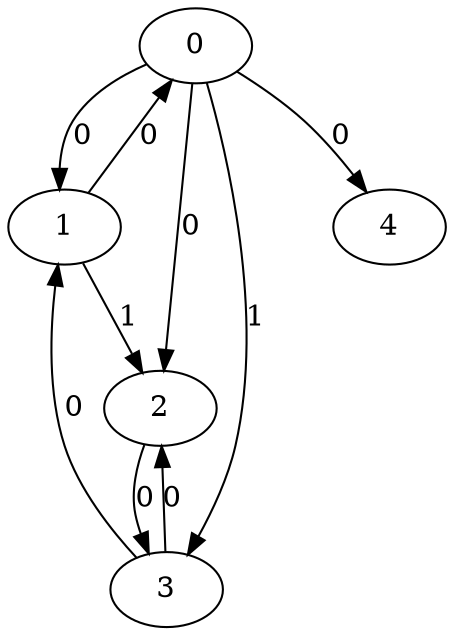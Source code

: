 // Source:1929 Canonical: -1 0 0 1 0 0 -1 1 -1 -1 -1 -1 -1 0 -1 -1 0 0 -1 -1 -1 -1 -1 -1 -1
digraph HRA_from_1929_graph_000 {
  0 -> 1 [label="0"];
  0 -> 2 [label="0"];
  0 -> 3 [label="1"];
  1 -> 0 [label="0"];
  1 -> 2 [label="1"];
  2 -> 3 [label="0"];
  3 -> 1 [label="0"];
  3 -> 2 [label="0"];
  0 -> 4 [label="0"];
}

// Source:1929 Canonical: -1 0 0 1 0 0 -1 1 -1 -1 -1 -1 -1 0 -1 -1 0 0 -1 -1 0 -1 -1 -1 -1
digraph HRA_from_1929_graph_001 {
  0 -> 1 [label="0"];
  0 -> 2 [label="0"];
  0 -> 3 [label="1"];
  1 -> 0 [label="0"];
  1 -> 2 [label="1"];
  2 -> 3 [label="0"];
  3 -> 1 [label="0"];
  3 -> 2 [label="0"];
  0 -> 4 [label="0"];
  4 -> 0 [label="0"];
}

// Source:1929 Canonical: -1 0 0 1 -1 0 -1 1 -1 0 -1 -1 -1 0 -1 -1 0 0 -1 -1 -1 -1 -1 -1 -1
digraph HRA_from_1929_graph_002 {
  0 -> 1 [label="0"];
  0 -> 2 [label="0"];
  0 -> 3 [label="1"];
  1 -> 0 [label="0"];
  1 -> 2 [label="1"];
  2 -> 3 [label="0"];
  3 -> 1 [label="0"];
  3 -> 2 [label="0"];
  1 -> 4 [label="0"];
}

// Source:1929 Canonical: -1 0 0 1 0 0 -1 1 -1 0 -1 -1 -1 0 -1 -1 0 0 -1 -1 -1 -1 -1 -1 -1
digraph HRA_from_1929_graph_003 {
  0 -> 1 [label="0"];
  0 -> 2 [label="0"];
  0 -> 3 [label="1"];
  1 -> 0 [label="0"];
  1 -> 2 [label="1"];
  2 -> 3 [label="0"];
  3 -> 1 [label="0"];
  3 -> 2 [label="0"];
  0 -> 4 [label="0"];
  1 -> 4 [label="0"];
}

// Source:1929 Canonical: -1 0 0 1 -1 0 -1 1 -1 0 -1 -1 -1 0 -1 -1 0 0 -1 -1 0 -1 -1 -1 -1
digraph HRA_from_1929_graph_004 {
  0 -> 1 [label="0"];
  0 -> 2 [label="0"];
  0 -> 3 [label="1"];
  1 -> 0 [label="0"];
  1 -> 2 [label="1"];
  2 -> 3 [label="0"];
  3 -> 1 [label="0"];
  3 -> 2 [label="0"];
  4 -> 0 [label="0"];
  1 -> 4 [label="0"];
}

// Source:1929 Canonical: -1 0 0 1 0 0 -1 1 -1 0 -1 -1 -1 0 -1 -1 0 0 -1 -1 0 -1 -1 -1 -1
digraph HRA_from_1929_graph_005 {
  0 -> 1 [label="0"];
  0 -> 2 [label="0"];
  0 -> 3 [label="1"];
  1 -> 0 [label="0"];
  1 -> 2 [label="1"];
  2 -> 3 [label="0"];
  3 -> 1 [label="0"];
  3 -> 2 [label="0"];
  0 -> 4 [label="0"];
  4 -> 0 [label="0"];
  1 -> 4 [label="0"];
}

// Source:1929 Canonical: -1 0 0 1 0 0 -1 1 -1 -1 -1 -1 -1 0 -1 -1 0 0 -1 -1 -1 0 -1 -1 -1
digraph HRA_from_1929_graph_006 {
  0 -> 1 [label="0"];
  0 -> 2 [label="0"];
  0 -> 3 [label="1"];
  1 -> 0 [label="0"];
  1 -> 2 [label="1"];
  2 -> 3 [label="0"];
  3 -> 1 [label="0"];
  3 -> 2 [label="0"];
  0 -> 4 [label="0"];
  4 -> 1 [label="0"];
}

// Source:1929 Canonical: -1 0 0 1 0 0 -1 1 -1 -1 -1 -1 -1 0 -1 -1 0 0 -1 -1 0 0 -1 -1 -1
digraph HRA_from_1929_graph_007 {
  0 -> 1 [label="0"];
  0 -> 2 [label="0"];
  0 -> 3 [label="1"];
  1 -> 0 [label="0"];
  1 -> 2 [label="1"];
  2 -> 3 [label="0"];
  3 -> 1 [label="0"];
  3 -> 2 [label="0"];
  0 -> 4 [label="0"];
  4 -> 0 [label="0"];
  4 -> 1 [label="0"];
}

// Source:1929 Canonical: -1 0 0 1 -1 0 -1 1 -1 0 -1 -1 -1 0 -1 -1 0 0 -1 -1 -1 0 -1 -1 -1
digraph HRA_from_1929_graph_008 {
  0 -> 1 [label="0"];
  0 -> 2 [label="0"];
  0 -> 3 [label="1"];
  1 -> 0 [label="0"];
  1 -> 2 [label="1"];
  2 -> 3 [label="0"];
  3 -> 1 [label="0"];
  3 -> 2 [label="0"];
  1 -> 4 [label="0"];
  4 -> 1 [label="0"];
}

// Source:1929 Canonical: -1 0 0 1 0 0 -1 1 -1 0 -1 -1 -1 0 -1 -1 0 0 -1 -1 -1 0 -1 -1 -1
digraph HRA_from_1929_graph_009 {
  0 -> 1 [label="0"];
  0 -> 2 [label="0"];
  0 -> 3 [label="1"];
  1 -> 0 [label="0"];
  1 -> 2 [label="1"];
  2 -> 3 [label="0"];
  3 -> 1 [label="0"];
  3 -> 2 [label="0"];
  0 -> 4 [label="0"];
  1 -> 4 [label="0"];
  4 -> 1 [label="0"];
}

// Source:1929 Canonical: -1 0 0 1 -1 0 -1 1 -1 0 -1 -1 -1 0 -1 -1 0 0 -1 -1 0 0 -1 -1 -1
digraph HRA_from_1929_graph_010 {
  0 -> 1 [label="0"];
  0 -> 2 [label="0"];
  0 -> 3 [label="1"];
  1 -> 0 [label="0"];
  1 -> 2 [label="1"];
  2 -> 3 [label="0"];
  3 -> 1 [label="0"];
  3 -> 2 [label="0"];
  4 -> 0 [label="0"];
  1 -> 4 [label="0"];
  4 -> 1 [label="0"];
}

// Source:1929 Canonical: -1 0 0 1 0 0 -1 1 -1 0 -1 -1 -1 0 -1 -1 0 0 -1 -1 0 0 -1 -1 -1
digraph HRA_from_1929_graph_011 {
  0 -> 1 [label="0"];
  0 -> 2 [label="0"];
  0 -> 3 [label="1"];
  1 -> 0 [label="0"];
  1 -> 2 [label="1"];
  2 -> 3 [label="0"];
  3 -> 1 [label="0"];
  3 -> 2 [label="0"];
  0 -> 4 [label="0"];
  4 -> 0 [label="0"];
  1 -> 4 [label="0"];
  4 -> 1 [label="0"];
}

// Source:1929 Canonical: -1 0 0 1 -1 0 -1 1 -1 -1 -1 -1 -1 0 0 -1 0 0 -1 -1 -1 -1 -1 -1 -1
digraph HRA_from_1929_graph_012 {
  0 -> 1 [label="0"];
  0 -> 2 [label="0"];
  0 -> 3 [label="1"];
  1 -> 0 [label="0"];
  1 -> 2 [label="1"];
  2 -> 3 [label="0"];
  3 -> 1 [label="0"];
  3 -> 2 [label="0"];
  2 -> 4 [label="0"];
}

// Source:1929 Canonical: -1 0 0 1 0 0 -1 1 -1 -1 -1 -1 -1 0 0 -1 0 0 -1 -1 -1 -1 -1 -1 -1
digraph HRA_from_1929_graph_013 {
  0 -> 1 [label="0"];
  0 -> 2 [label="0"];
  0 -> 3 [label="1"];
  1 -> 0 [label="0"];
  1 -> 2 [label="1"];
  2 -> 3 [label="0"];
  3 -> 1 [label="0"];
  3 -> 2 [label="0"];
  0 -> 4 [label="0"];
  2 -> 4 [label="0"];
}

// Source:1929 Canonical: -1 0 0 1 -1 0 -1 1 -1 -1 -1 -1 -1 0 0 -1 0 0 -1 -1 0 -1 -1 -1 -1
digraph HRA_from_1929_graph_014 {
  0 -> 1 [label="0"];
  0 -> 2 [label="0"];
  0 -> 3 [label="1"];
  1 -> 0 [label="0"];
  1 -> 2 [label="1"];
  2 -> 3 [label="0"];
  3 -> 1 [label="0"];
  3 -> 2 [label="0"];
  4 -> 0 [label="0"];
  2 -> 4 [label="0"];
}

// Source:1929 Canonical: -1 0 0 1 0 0 -1 1 -1 -1 -1 -1 -1 0 0 -1 0 0 -1 -1 0 -1 -1 -1 -1
digraph HRA_from_1929_graph_015 {
  0 -> 1 [label="0"];
  0 -> 2 [label="0"];
  0 -> 3 [label="1"];
  1 -> 0 [label="0"];
  1 -> 2 [label="1"];
  2 -> 3 [label="0"];
  3 -> 1 [label="0"];
  3 -> 2 [label="0"];
  0 -> 4 [label="0"];
  4 -> 0 [label="0"];
  2 -> 4 [label="0"];
}

// Source:1929 Canonical: -1 0 0 1 -1 0 -1 1 -1 0 -1 -1 -1 0 0 -1 0 0 -1 -1 -1 -1 -1 -1 -1
digraph HRA_from_1929_graph_016 {
  0 -> 1 [label="0"];
  0 -> 2 [label="0"];
  0 -> 3 [label="1"];
  1 -> 0 [label="0"];
  1 -> 2 [label="1"];
  2 -> 3 [label="0"];
  3 -> 1 [label="0"];
  3 -> 2 [label="0"];
  1 -> 4 [label="0"];
  2 -> 4 [label="0"];
}

// Source:1929 Canonical: -1 0 0 1 0 0 -1 1 -1 0 -1 -1 -1 0 0 -1 0 0 -1 -1 -1 -1 -1 -1 -1
digraph HRA_from_1929_graph_017 {
  0 -> 1 [label="0"];
  0 -> 2 [label="0"];
  0 -> 3 [label="1"];
  1 -> 0 [label="0"];
  1 -> 2 [label="1"];
  2 -> 3 [label="0"];
  3 -> 1 [label="0"];
  3 -> 2 [label="0"];
  0 -> 4 [label="0"];
  1 -> 4 [label="0"];
  2 -> 4 [label="0"];
}

// Source:1929 Canonical: -1 0 0 1 -1 0 -1 1 -1 0 -1 -1 -1 0 0 -1 0 0 -1 -1 0 -1 -1 -1 -1
digraph HRA_from_1929_graph_018 {
  0 -> 1 [label="0"];
  0 -> 2 [label="0"];
  0 -> 3 [label="1"];
  1 -> 0 [label="0"];
  1 -> 2 [label="1"];
  2 -> 3 [label="0"];
  3 -> 1 [label="0"];
  3 -> 2 [label="0"];
  4 -> 0 [label="0"];
  1 -> 4 [label="0"];
  2 -> 4 [label="0"];
}

// Source:1929 Canonical: -1 0 0 1 0 0 -1 1 -1 0 -1 -1 -1 0 0 -1 0 0 -1 -1 0 -1 -1 -1 -1
digraph HRA_from_1929_graph_019 {
  0 -> 1 [label="0"];
  0 -> 2 [label="0"];
  0 -> 3 [label="1"];
  1 -> 0 [label="0"];
  1 -> 2 [label="1"];
  2 -> 3 [label="0"];
  3 -> 1 [label="0"];
  3 -> 2 [label="0"];
  0 -> 4 [label="0"];
  4 -> 0 [label="0"];
  1 -> 4 [label="0"];
  2 -> 4 [label="0"];
}

// Source:1929 Canonical: -1 0 0 1 -1 0 -1 1 -1 -1 -1 -1 -1 0 0 -1 0 0 -1 -1 -1 0 -1 -1 -1
digraph HRA_from_1929_graph_020 {
  0 -> 1 [label="0"];
  0 -> 2 [label="0"];
  0 -> 3 [label="1"];
  1 -> 0 [label="0"];
  1 -> 2 [label="1"];
  2 -> 3 [label="0"];
  3 -> 1 [label="0"];
  3 -> 2 [label="0"];
  4 -> 1 [label="0"];
  2 -> 4 [label="0"];
}

// Source:1929 Canonical: -1 0 0 1 0 0 -1 1 -1 -1 -1 -1 -1 0 0 -1 0 0 -1 -1 -1 0 -1 -1 -1
digraph HRA_from_1929_graph_021 {
  0 -> 1 [label="0"];
  0 -> 2 [label="0"];
  0 -> 3 [label="1"];
  1 -> 0 [label="0"];
  1 -> 2 [label="1"];
  2 -> 3 [label="0"];
  3 -> 1 [label="0"];
  3 -> 2 [label="0"];
  0 -> 4 [label="0"];
  4 -> 1 [label="0"];
  2 -> 4 [label="0"];
}

// Source:1929 Canonical: -1 0 0 1 -1 0 -1 1 -1 -1 -1 -1 -1 0 0 -1 0 0 -1 -1 0 0 -1 -1 -1
digraph HRA_from_1929_graph_022 {
  0 -> 1 [label="0"];
  0 -> 2 [label="0"];
  0 -> 3 [label="1"];
  1 -> 0 [label="0"];
  1 -> 2 [label="1"];
  2 -> 3 [label="0"];
  3 -> 1 [label="0"];
  3 -> 2 [label="0"];
  4 -> 0 [label="0"];
  4 -> 1 [label="0"];
  2 -> 4 [label="0"];
}

// Source:1929 Canonical: -1 0 0 1 0 0 -1 1 -1 -1 -1 -1 -1 0 0 -1 0 0 -1 -1 0 0 -1 -1 -1
digraph HRA_from_1929_graph_023 {
  0 -> 1 [label="0"];
  0 -> 2 [label="0"];
  0 -> 3 [label="1"];
  1 -> 0 [label="0"];
  1 -> 2 [label="1"];
  2 -> 3 [label="0"];
  3 -> 1 [label="0"];
  3 -> 2 [label="0"];
  0 -> 4 [label="0"];
  4 -> 0 [label="0"];
  4 -> 1 [label="0"];
  2 -> 4 [label="0"];
}

// Source:1929 Canonical: -1 0 0 1 -1 0 -1 1 -1 0 -1 -1 -1 0 0 -1 0 0 -1 -1 -1 0 -1 -1 -1
digraph HRA_from_1929_graph_024 {
  0 -> 1 [label="0"];
  0 -> 2 [label="0"];
  0 -> 3 [label="1"];
  1 -> 0 [label="0"];
  1 -> 2 [label="1"];
  2 -> 3 [label="0"];
  3 -> 1 [label="0"];
  3 -> 2 [label="0"];
  1 -> 4 [label="0"];
  4 -> 1 [label="0"];
  2 -> 4 [label="0"];
}

// Source:1929 Canonical: -1 0 0 1 0 0 -1 1 -1 0 -1 -1 -1 0 0 -1 0 0 -1 -1 -1 0 -1 -1 -1
digraph HRA_from_1929_graph_025 {
  0 -> 1 [label="0"];
  0 -> 2 [label="0"];
  0 -> 3 [label="1"];
  1 -> 0 [label="0"];
  1 -> 2 [label="1"];
  2 -> 3 [label="0"];
  3 -> 1 [label="0"];
  3 -> 2 [label="0"];
  0 -> 4 [label="0"];
  1 -> 4 [label="0"];
  4 -> 1 [label="0"];
  2 -> 4 [label="0"];
}

// Source:1929 Canonical: -1 0 0 1 -1 0 -1 1 -1 0 -1 -1 -1 0 0 -1 0 0 -1 -1 0 0 -1 -1 -1
digraph HRA_from_1929_graph_026 {
  0 -> 1 [label="0"];
  0 -> 2 [label="0"];
  0 -> 3 [label="1"];
  1 -> 0 [label="0"];
  1 -> 2 [label="1"];
  2 -> 3 [label="0"];
  3 -> 1 [label="0"];
  3 -> 2 [label="0"];
  4 -> 0 [label="0"];
  1 -> 4 [label="0"];
  4 -> 1 [label="0"];
  2 -> 4 [label="0"];
}

// Source:1929 Canonical: -1 0 0 1 0 0 -1 1 -1 0 -1 -1 -1 0 0 -1 0 0 -1 -1 0 0 -1 -1 -1
digraph HRA_from_1929_graph_027 {
  0 -> 1 [label="0"];
  0 -> 2 [label="0"];
  0 -> 3 [label="1"];
  1 -> 0 [label="0"];
  1 -> 2 [label="1"];
  2 -> 3 [label="0"];
  3 -> 1 [label="0"];
  3 -> 2 [label="0"];
  0 -> 4 [label="0"];
  4 -> 0 [label="0"];
  1 -> 4 [label="0"];
  4 -> 1 [label="0"];
  2 -> 4 [label="0"];
}

// Source:1929 Canonical: -1 0 0 1 0 0 -1 1 -1 -1 -1 -1 -1 0 -1 -1 0 0 -1 -1 -1 -1 0 -1 -1
digraph HRA_from_1929_graph_028 {
  0 -> 1 [label="0"];
  0 -> 2 [label="0"];
  0 -> 3 [label="1"];
  1 -> 0 [label="0"];
  1 -> 2 [label="1"];
  2 -> 3 [label="0"];
  3 -> 1 [label="0"];
  3 -> 2 [label="0"];
  0 -> 4 [label="0"];
  4 -> 2 [label="0"];
}

// Source:1929 Canonical: -1 0 0 1 0 0 -1 1 -1 -1 -1 -1 -1 0 -1 -1 0 0 -1 -1 0 -1 0 -1 -1
digraph HRA_from_1929_graph_029 {
  0 -> 1 [label="0"];
  0 -> 2 [label="0"];
  0 -> 3 [label="1"];
  1 -> 0 [label="0"];
  1 -> 2 [label="1"];
  2 -> 3 [label="0"];
  3 -> 1 [label="0"];
  3 -> 2 [label="0"];
  0 -> 4 [label="0"];
  4 -> 0 [label="0"];
  4 -> 2 [label="0"];
}

// Source:1929 Canonical: -1 0 0 1 -1 0 -1 1 -1 0 -1 -1 -1 0 -1 -1 0 0 -1 -1 -1 -1 0 -1 -1
digraph HRA_from_1929_graph_030 {
  0 -> 1 [label="0"];
  0 -> 2 [label="0"];
  0 -> 3 [label="1"];
  1 -> 0 [label="0"];
  1 -> 2 [label="1"];
  2 -> 3 [label="0"];
  3 -> 1 [label="0"];
  3 -> 2 [label="0"];
  1 -> 4 [label="0"];
  4 -> 2 [label="0"];
}

// Source:1929 Canonical: -1 0 0 1 0 0 -1 1 -1 0 -1 -1 -1 0 -1 -1 0 0 -1 -1 -1 -1 0 -1 -1
digraph HRA_from_1929_graph_031 {
  0 -> 1 [label="0"];
  0 -> 2 [label="0"];
  0 -> 3 [label="1"];
  1 -> 0 [label="0"];
  1 -> 2 [label="1"];
  2 -> 3 [label="0"];
  3 -> 1 [label="0"];
  3 -> 2 [label="0"];
  0 -> 4 [label="0"];
  1 -> 4 [label="0"];
  4 -> 2 [label="0"];
}

// Source:1929 Canonical: -1 0 0 1 -1 0 -1 1 -1 0 -1 -1 -1 0 -1 -1 0 0 -1 -1 0 -1 0 -1 -1
digraph HRA_from_1929_graph_032 {
  0 -> 1 [label="0"];
  0 -> 2 [label="0"];
  0 -> 3 [label="1"];
  1 -> 0 [label="0"];
  1 -> 2 [label="1"];
  2 -> 3 [label="0"];
  3 -> 1 [label="0"];
  3 -> 2 [label="0"];
  4 -> 0 [label="0"];
  1 -> 4 [label="0"];
  4 -> 2 [label="0"];
}

// Source:1929 Canonical: -1 0 0 1 0 0 -1 1 -1 0 -1 -1 -1 0 -1 -1 0 0 -1 -1 0 -1 0 -1 -1
digraph HRA_from_1929_graph_033 {
  0 -> 1 [label="0"];
  0 -> 2 [label="0"];
  0 -> 3 [label="1"];
  1 -> 0 [label="0"];
  1 -> 2 [label="1"];
  2 -> 3 [label="0"];
  3 -> 1 [label="0"];
  3 -> 2 [label="0"];
  0 -> 4 [label="0"];
  4 -> 0 [label="0"];
  1 -> 4 [label="0"];
  4 -> 2 [label="0"];
}

// Source:1929 Canonical: -1 0 0 1 0 0 -1 1 -1 -1 -1 -1 -1 0 -1 -1 0 0 -1 -1 -1 0 0 -1 -1
digraph HRA_from_1929_graph_034 {
  0 -> 1 [label="0"];
  0 -> 2 [label="0"];
  0 -> 3 [label="1"];
  1 -> 0 [label="0"];
  1 -> 2 [label="1"];
  2 -> 3 [label="0"];
  3 -> 1 [label="0"];
  3 -> 2 [label="0"];
  0 -> 4 [label="0"];
  4 -> 1 [label="0"];
  4 -> 2 [label="0"];
}

// Source:1929 Canonical: -1 0 0 1 0 0 -1 1 -1 -1 -1 -1 -1 0 -1 -1 0 0 -1 -1 0 0 0 -1 -1
digraph HRA_from_1929_graph_035 {
  0 -> 1 [label="0"];
  0 -> 2 [label="0"];
  0 -> 3 [label="1"];
  1 -> 0 [label="0"];
  1 -> 2 [label="1"];
  2 -> 3 [label="0"];
  3 -> 1 [label="0"];
  3 -> 2 [label="0"];
  0 -> 4 [label="0"];
  4 -> 0 [label="0"];
  4 -> 1 [label="0"];
  4 -> 2 [label="0"];
}

// Source:1929 Canonical: -1 0 0 1 -1 0 -1 1 -1 0 -1 -1 -1 0 -1 -1 0 0 -1 -1 -1 0 0 -1 -1
digraph HRA_from_1929_graph_036 {
  0 -> 1 [label="0"];
  0 -> 2 [label="0"];
  0 -> 3 [label="1"];
  1 -> 0 [label="0"];
  1 -> 2 [label="1"];
  2 -> 3 [label="0"];
  3 -> 1 [label="0"];
  3 -> 2 [label="0"];
  1 -> 4 [label="0"];
  4 -> 1 [label="0"];
  4 -> 2 [label="0"];
}

// Source:1929 Canonical: -1 0 0 1 0 0 -1 1 -1 0 -1 -1 -1 0 -1 -1 0 0 -1 -1 -1 0 0 -1 -1
digraph HRA_from_1929_graph_037 {
  0 -> 1 [label="0"];
  0 -> 2 [label="0"];
  0 -> 3 [label="1"];
  1 -> 0 [label="0"];
  1 -> 2 [label="1"];
  2 -> 3 [label="0"];
  3 -> 1 [label="0"];
  3 -> 2 [label="0"];
  0 -> 4 [label="0"];
  1 -> 4 [label="0"];
  4 -> 1 [label="0"];
  4 -> 2 [label="0"];
}

// Source:1929 Canonical: -1 0 0 1 -1 0 -1 1 -1 0 -1 -1 -1 0 -1 -1 0 0 -1 -1 0 0 0 -1 -1
digraph HRA_from_1929_graph_038 {
  0 -> 1 [label="0"];
  0 -> 2 [label="0"];
  0 -> 3 [label="1"];
  1 -> 0 [label="0"];
  1 -> 2 [label="1"];
  2 -> 3 [label="0"];
  3 -> 1 [label="0"];
  3 -> 2 [label="0"];
  4 -> 0 [label="0"];
  1 -> 4 [label="0"];
  4 -> 1 [label="0"];
  4 -> 2 [label="0"];
}

// Source:1929 Canonical: -1 0 0 1 0 0 -1 1 -1 0 -1 -1 -1 0 -1 -1 0 0 -1 -1 0 0 0 -1 -1
digraph HRA_from_1929_graph_039 {
  0 -> 1 [label="0"];
  0 -> 2 [label="0"];
  0 -> 3 [label="1"];
  1 -> 0 [label="0"];
  1 -> 2 [label="1"];
  2 -> 3 [label="0"];
  3 -> 1 [label="0"];
  3 -> 2 [label="0"];
  0 -> 4 [label="0"];
  4 -> 0 [label="0"];
  1 -> 4 [label="0"];
  4 -> 1 [label="0"];
  4 -> 2 [label="0"];
}

// Source:1929 Canonical: -1 0 0 1 -1 0 -1 1 -1 -1 -1 -1 -1 0 0 -1 0 0 -1 -1 -1 -1 0 -1 -1
digraph HRA_from_1929_graph_040 {
  0 -> 1 [label="0"];
  0 -> 2 [label="0"];
  0 -> 3 [label="1"];
  1 -> 0 [label="0"];
  1 -> 2 [label="1"];
  2 -> 3 [label="0"];
  3 -> 1 [label="0"];
  3 -> 2 [label="0"];
  2 -> 4 [label="0"];
  4 -> 2 [label="0"];
}

// Source:1929 Canonical: -1 0 0 1 0 0 -1 1 -1 -1 -1 -1 -1 0 0 -1 0 0 -1 -1 -1 -1 0 -1 -1
digraph HRA_from_1929_graph_041 {
  0 -> 1 [label="0"];
  0 -> 2 [label="0"];
  0 -> 3 [label="1"];
  1 -> 0 [label="0"];
  1 -> 2 [label="1"];
  2 -> 3 [label="0"];
  3 -> 1 [label="0"];
  3 -> 2 [label="0"];
  0 -> 4 [label="0"];
  2 -> 4 [label="0"];
  4 -> 2 [label="0"];
}

// Source:1929 Canonical: -1 0 0 1 -1 0 -1 1 -1 -1 -1 -1 -1 0 0 -1 0 0 -1 -1 0 -1 0 -1 -1
digraph HRA_from_1929_graph_042 {
  0 -> 1 [label="0"];
  0 -> 2 [label="0"];
  0 -> 3 [label="1"];
  1 -> 0 [label="0"];
  1 -> 2 [label="1"];
  2 -> 3 [label="0"];
  3 -> 1 [label="0"];
  3 -> 2 [label="0"];
  4 -> 0 [label="0"];
  2 -> 4 [label="0"];
  4 -> 2 [label="0"];
}

// Source:1929 Canonical: -1 0 0 1 0 0 -1 1 -1 -1 -1 -1 -1 0 0 -1 0 0 -1 -1 0 -1 0 -1 -1
digraph HRA_from_1929_graph_043 {
  0 -> 1 [label="0"];
  0 -> 2 [label="0"];
  0 -> 3 [label="1"];
  1 -> 0 [label="0"];
  1 -> 2 [label="1"];
  2 -> 3 [label="0"];
  3 -> 1 [label="0"];
  3 -> 2 [label="0"];
  0 -> 4 [label="0"];
  4 -> 0 [label="0"];
  2 -> 4 [label="0"];
  4 -> 2 [label="0"];
}

// Source:1929 Canonical: -1 0 0 1 -1 0 -1 1 -1 0 -1 -1 -1 0 0 -1 0 0 -1 -1 -1 -1 0 -1 -1
digraph HRA_from_1929_graph_044 {
  0 -> 1 [label="0"];
  0 -> 2 [label="0"];
  0 -> 3 [label="1"];
  1 -> 0 [label="0"];
  1 -> 2 [label="1"];
  2 -> 3 [label="0"];
  3 -> 1 [label="0"];
  3 -> 2 [label="0"];
  1 -> 4 [label="0"];
  2 -> 4 [label="0"];
  4 -> 2 [label="0"];
}

// Source:1929 Canonical: -1 0 0 1 0 0 -1 1 -1 0 -1 -1 -1 0 0 -1 0 0 -1 -1 -1 -1 0 -1 -1
digraph HRA_from_1929_graph_045 {
  0 -> 1 [label="0"];
  0 -> 2 [label="0"];
  0 -> 3 [label="1"];
  1 -> 0 [label="0"];
  1 -> 2 [label="1"];
  2 -> 3 [label="0"];
  3 -> 1 [label="0"];
  3 -> 2 [label="0"];
  0 -> 4 [label="0"];
  1 -> 4 [label="0"];
  2 -> 4 [label="0"];
  4 -> 2 [label="0"];
}

// Source:1929 Canonical: -1 0 0 1 -1 0 -1 1 -1 0 -1 -1 -1 0 0 -1 0 0 -1 -1 0 -1 0 -1 -1
digraph HRA_from_1929_graph_046 {
  0 -> 1 [label="0"];
  0 -> 2 [label="0"];
  0 -> 3 [label="1"];
  1 -> 0 [label="0"];
  1 -> 2 [label="1"];
  2 -> 3 [label="0"];
  3 -> 1 [label="0"];
  3 -> 2 [label="0"];
  4 -> 0 [label="0"];
  1 -> 4 [label="0"];
  2 -> 4 [label="0"];
  4 -> 2 [label="0"];
}

// Source:1929 Canonical: -1 0 0 1 0 0 -1 1 -1 0 -1 -1 -1 0 0 -1 0 0 -1 -1 0 -1 0 -1 -1
digraph HRA_from_1929_graph_047 {
  0 -> 1 [label="0"];
  0 -> 2 [label="0"];
  0 -> 3 [label="1"];
  1 -> 0 [label="0"];
  1 -> 2 [label="1"];
  2 -> 3 [label="0"];
  3 -> 1 [label="0"];
  3 -> 2 [label="0"];
  0 -> 4 [label="0"];
  4 -> 0 [label="0"];
  1 -> 4 [label="0"];
  2 -> 4 [label="0"];
  4 -> 2 [label="0"];
}

// Source:1929 Canonical: -1 0 0 1 -1 0 -1 1 -1 -1 -1 -1 -1 0 0 -1 0 0 -1 -1 -1 0 0 -1 -1
digraph HRA_from_1929_graph_048 {
  0 -> 1 [label="0"];
  0 -> 2 [label="0"];
  0 -> 3 [label="1"];
  1 -> 0 [label="0"];
  1 -> 2 [label="1"];
  2 -> 3 [label="0"];
  3 -> 1 [label="0"];
  3 -> 2 [label="0"];
  4 -> 1 [label="0"];
  2 -> 4 [label="0"];
  4 -> 2 [label="0"];
}

// Source:1929 Canonical: -1 0 0 1 0 0 -1 1 -1 -1 -1 -1 -1 0 0 -1 0 0 -1 -1 -1 0 0 -1 -1
digraph HRA_from_1929_graph_049 {
  0 -> 1 [label="0"];
  0 -> 2 [label="0"];
  0 -> 3 [label="1"];
  1 -> 0 [label="0"];
  1 -> 2 [label="1"];
  2 -> 3 [label="0"];
  3 -> 1 [label="0"];
  3 -> 2 [label="0"];
  0 -> 4 [label="0"];
  4 -> 1 [label="0"];
  2 -> 4 [label="0"];
  4 -> 2 [label="0"];
}

// Source:1929 Canonical: -1 0 0 1 -1 0 -1 1 -1 -1 -1 -1 -1 0 0 -1 0 0 -1 -1 0 0 0 -1 -1
digraph HRA_from_1929_graph_050 {
  0 -> 1 [label="0"];
  0 -> 2 [label="0"];
  0 -> 3 [label="1"];
  1 -> 0 [label="0"];
  1 -> 2 [label="1"];
  2 -> 3 [label="0"];
  3 -> 1 [label="0"];
  3 -> 2 [label="0"];
  4 -> 0 [label="0"];
  4 -> 1 [label="0"];
  2 -> 4 [label="0"];
  4 -> 2 [label="0"];
}

// Source:1929 Canonical: -1 0 0 1 0 0 -1 1 -1 -1 -1 -1 -1 0 0 -1 0 0 -1 -1 0 0 0 -1 -1
digraph HRA_from_1929_graph_051 {
  0 -> 1 [label="0"];
  0 -> 2 [label="0"];
  0 -> 3 [label="1"];
  1 -> 0 [label="0"];
  1 -> 2 [label="1"];
  2 -> 3 [label="0"];
  3 -> 1 [label="0"];
  3 -> 2 [label="0"];
  0 -> 4 [label="0"];
  4 -> 0 [label="0"];
  4 -> 1 [label="0"];
  2 -> 4 [label="0"];
  4 -> 2 [label="0"];
}

// Source:1929 Canonical: -1 0 0 1 -1 0 -1 1 -1 0 -1 -1 -1 0 0 -1 0 0 -1 -1 -1 0 0 -1 -1
digraph HRA_from_1929_graph_052 {
  0 -> 1 [label="0"];
  0 -> 2 [label="0"];
  0 -> 3 [label="1"];
  1 -> 0 [label="0"];
  1 -> 2 [label="1"];
  2 -> 3 [label="0"];
  3 -> 1 [label="0"];
  3 -> 2 [label="0"];
  1 -> 4 [label="0"];
  4 -> 1 [label="0"];
  2 -> 4 [label="0"];
  4 -> 2 [label="0"];
}

// Source:1929 Canonical: -1 0 0 1 0 0 -1 1 -1 0 -1 -1 -1 0 0 -1 0 0 -1 -1 -1 0 0 -1 -1
digraph HRA_from_1929_graph_053 {
  0 -> 1 [label="0"];
  0 -> 2 [label="0"];
  0 -> 3 [label="1"];
  1 -> 0 [label="0"];
  1 -> 2 [label="1"];
  2 -> 3 [label="0"];
  3 -> 1 [label="0"];
  3 -> 2 [label="0"];
  0 -> 4 [label="0"];
  1 -> 4 [label="0"];
  4 -> 1 [label="0"];
  2 -> 4 [label="0"];
  4 -> 2 [label="0"];
}

// Source:1929 Canonical: -1 0 0 1 -1 0 -1 1 -1 0 -1 -1 -1 0 0 -1 0 0 -1 -1 0 0 0 -1 -1
digraph HRA_from_1929_graph_054 {
  0 -> 1 [label="0"];
  0 -> 2 [label="0"];
  0 -> 3 [label="1"];
  1 -> 0 [label="0"];
  1 -> 2 [label="1"];
  2 -> 3 [label="0"];
  3 -> 1 [label="0"];
  3 -> 2 [label="0"];
  4 -> 0 [label="0"];
  1 -> 4 [label="0"];
  4 -> 1 [label="0"];
  2 -> 4 [label="0"];
  4 -> 2 [label="0"];
}

// Source:1929 Canonical: -1 0 0 1 0 0 -1 1 -1 0 -1 -1 -1 0 0 -1 0 0 -1 -1 0 0 0 -1 -1
digraph HRA_from_1929_graph_055 {
  0 -> 1 [label="0"];
  0 -> 2 [label="0"];
  0 -> 3 [label="1"];
  1 -> 0 [label="0"];
  1 -> 2 [label="1"];
  2 -> 3 [label="0"];
  3 -> 1 [label="0"];
  3 -> 2 [label="0"];
  0 -> 4 [label="0"];
  4 -> 0 [label="0"];
  1 -> 4 [label="0"];
  4 -> 1 [label="0"];
  2 -> 4 [label="0"];
  4 -> 2 [label="0"];
}

// Source:1929 Canonical: -1 0 0 1 -1 0 -1 1 -1 -1 -1 -1 -1 0 -1 -1 0 0 -1 0 -1 -1 -1 -1 -1
digraph HRA_from_1929_graph_056 {
  0 -> 1 [label="0"];
  0 -> 2 [label="0"];
  0 -> 3 [label="1"];
  1 -> 0 [label="0"];
  1 -> 2 [label="1"];
  2 -> 3 [label="0"];
  3 -> 1 [label="0"];
  3 -> 2 [label="0"];
  3 -> 4 [label="0"];
}

// Source:1929 Canonical: -1 0 0 1 0 0 -1 1 -1 -1 -1 -1 -1 0 -1 -1 0 0 -1 0 -1 -1 -1 -1 -1
digraph HRA_from_1929_graph_057 {
  0 -> 1 [label="0"];
  0 -> 2 [label="0"];
  0 -> 3 [label="1"];
  1 -> 0 [label="0"];
  1 -> 2 [label="1"];
  2 -> 3 [label="0"];
  3 -> 1 [label="0"];
  3 -> 2 [label="0"];
  0 -> 4 [label="0"];
  3 -> 4 [label="0"];
}

// Source:1929 Canonical: -1 0 0 1 -1 0 -1 1 -1 -1 -1 -1 -1 0 -1 -1 0 0 -1 0 0 -1 -1 -1 -1
digraph HRA_from_1929_graph_058 {
  0 -> 1 [label="0"];
  0 -> 2 [label="0"];
  0 -> 3 [label="1"];
  1 -> 0 [label="0"];
  1 -> 2 [label="1"];
  2 -> 3 [label="0"];
  3 -> 1 [label="0"];
  3 -> 2 [label="0"];
  4 -> 0 [label="0"];
  3 -> 4 [label="0"];
}

// Source:1929 Canonical: -1 0 0 1 0 0 -1 1 -1 -1 -1 -1 -1 0 -1 -1 0 0 -1 0 0 -1 -1 -1 -1
digraph HRA_from_1929_graph_059 {
  0 -> 1 [label="0"];
  0 -> 2 [label="0"];
  0 -> 3 [label="1"];
  1 -> 0 [label="0"];
  1 -> 2 [label="1"];
  2 -> 3 [label="0"];
  3 -> 1 [label="0"];
  3 -> 2 [label="0"];
  0 -> 4 [label="0"];
  4 -> 0 [label="0"];
  3 -> 4 [label="0"];
}

// Source:1929 Canonical: -1 0 0 1 -1 0 -1 1 -1 0 -1 -1 -1 0 -1 -1 0 0 -1 0 -1 -1 -1 -1 -1
digraph HRA_from_1929_graph_060 {
  0 -> 1 [label="0"];
  0 -> 2 [label="0"];
  0 -> 3 [label="1"];
  1 -> 0 [label="0"];
  1 -> 2 [label="1"];
  2 -> 3 [label="0"];
  3 -> 1 [label="0"];
  3 -> 2 [label="0"];
  1 -> 4 [label="0"];
  3 -> 4 [label="0"];
}

// Source:1929 Canonical: -1 0 0 1 0 0 -1 1 -1 0 -1 -1 -1 0 -1 -1 0 0 -1 0 -1 -1 -1 -1 -1
digraph HRA_from_1929_graph_061 {
  0 -> 1 [label="0"];
  0 -> 2 [label="0"];
  0 -> 3 [label="1"];
  1 -> 0 [label="0"];
  1 -> 2 [label="1"];
  2 -> 3 [label="0"];
  3 -> 1 [label="0"];
  3 -> 2 [label="0"];
  0 -> 4 [label="0"];
  1 -> 4 [label="0"];
  3 -> 4 [label="0"];
}

// Source:1929 Canonical: -1 0 0 1 -1 0 -1 1 -1 0 -1 -1 -1 0 -1 -1 0 0 -1 0 0 -1 -1 -1 -1
digraph HRA_from_1929_graph_062 {
  0 -> 1 [label="0"];
  0 -> 2 [label="0"];
  0 -> 3 [label="1"];
  1 -> 0 [label="0"];
  1 -> 2 [label="1"];
  2 -> 3 [label="0"];
  3 -> 1 [label="0"];
  3 -> 2 [label="0"];
  4 -> 0 [label="0"];
  1 -> 4 [label="0"];
  3 -> 4 [label="0"];
}

// Source:1929 Canonical: -1 0 0 1 0 0 -1 1 -1 0 -1 -1 -1 0 -1 -1 0 0 -1 0 0 -1 -1 -1 -1
digraph HRA_from_1929_graph_063 {
  0 -> 1 [label="0"];
  0 -> 2 [label="0"];
  0 -> 3 [label="1"];
  1 -> 0 [label="0"];
  1 -> 2 [label="1"];
  2 -> 3 [label="0"];
  3 -> 1 [label="0"];
  3 -> 2 [label="0"];
  0 -> 4 [label="0"];
  4 -> 0 [label="0"];
  1 -> 4 [label="0"];
  3 -> 4 [label="0"];
}

// Source:1929 Canonical: -1 0 0 1 -1 0 -1 1 -1 -1 -1 -1 -1 0 -1 -1 0 0 -1 0 -1 0 -1 -1 -1
digraph HRA_from_1929_graph_064 {
  0 -> 1 [label="0"];
  0 -> 2 [label="0"];
  0 -> 3 [label="1"];
  1 -> 0 [label="0"];
  1 -> 2 [label="1"];
  2 -> 3 [label="0"];
  3 -> 1 [label="0"];
  3 -> 2 [label="0"];
  4 -> 1 [label="0"];
  3 -> 4 [label="0"];
}

// Source:1929 Canonical: -1 0 0 1 0 0 -1 1 -1 -1 -1 -1 -1 0 -1 -1 0 0 -1 0 -1 0 -1 -1 -1
digraph HRA_from_1929_graph_065 {
  0 -> 1 [label="0"];
  0 -> 2 [label="0"];
  0 -> 3 [label="1"];
  1 -> 0 [label="0"];
  1 -> 2 [label="1"];
  2 -> 3 [label="0"];
  3 -> 1 [label="0"];
  3 -> 2 [label="0"];
  0 -> 4 [label="0"];
  4 -> 1 [label="0"];
  3 -> 4 [label="0"];
}

// Source:1929 Canonical: -1 0 0 1 -1 0 -1 1 -1 -1 -1 -1 -1 0 -1 -1 0 0 -1 0 0 0 -1 -1 -1
digraph HRA_from_1929_graph_066 {
  0 -> 1 [label="0"];
  0 -> 2 [label="0"];
  0 -> 3 [label="1"];
  1 -> 0 [label="0"];
  1 -> 2 [label="1"];
  2 -> 3 [label="0"];
  3 -> 1 [label="0"];
  3 -> 2 [label="0"];
  4 -> 0 [label="0"];
  4 -> 1 [label="0"];
  3 -> 4 [label="0"];
}

// Source:1929 Canonical: -1 0 0 1 0 0 -1 1 -1 -1 -1 -1 -1 0 -1 -1 0 0 -1 0 0 0 -1 -1 -1
digraph HRA_from_1929_graph_067 {
  0 -> 1 [label="0"];
  0 -> 2 [label="0"];
  0 -> 3 [label="1"];
  1 -> 0 [label="0"];
  1 -> 2 [label="1"];
  2 -> 3 [label="0"];
  3 -> 1 [label="0"];
  3 -> 2 [label="0"];
  0 -> 4 [label="0"];
  4 -> 0 [label="0"];
  4 -> 1 [label="0"];
  3 -> 4 [label="0"];
}

// Source:1929 Canonical: -1 0 0 1 -1 0 -1 1 -1 0 -1 -1 -1 0 -1 -1 0 0 -1 0 -1 0 -1 -1 -1
digraph HRA_from_1929_graph_068 {
  0 -> 1 [label="0"];
  0 -> 2 [label="0"];
  0 -> 3 [label="1"];
  1 -> 0 [label="0"];
  1 -> 2 [label="1"];
  2 -> 3 [label="0"];
  3 -> 1 [label="0"];
  3 -> 2 [label="0"];
  1 -> 4 [label="0"];
  4 -> 1 [label="0"];
  3 -> 4 [label="0"];
}

// Source:1929 Canonical: -1 0 0 1 0 0 -1 1 -1 0 -1 -1 -1 0 -1 -1 0 0 -1 0 -1 0 -1 -1 -1
digraph HRA_from_1929_graph_069 {
  0 -> 1 [label="0"];
  0 -> 2 [label="0"];
  0 -> 3 [label="1"];
  1 -> 0 [label="0"];
  1 -> 2 [label="1"];
  2 -> 3 [label="0"];
  3 -> 1 [label="0"];
  3 -> 2 [label="0"];
  0 -> 4 [label="0"];
  1 -> 4 [label="0"];
  4 -> 1 [label="0"];
  3 -> 4 [label="0"];
}

// Source:1929 Canonical: -1 0 0 1 -1 0 -1 1 -1 0 -1 -1 -1 0 -1 -1 0 0 -1 0 0 0 -1 -1 -1
digraph HRA_from_1929_graph_070 {
  0 -> 1 [label="0"];
  0 -> 2 [label="0"];
  0 -> 3 [label="1"];
  1 -> 0 [label="0"];
  1 -> 2 [label="1"];
  2 -> 3 [label="0"];
  3 -> 1 [label="0"];
  3 -> 2 [label="0"];
  4 -> 0 [label="0"];
  1 -> 4 [label="0"];
  4 -> 1 [label="0"];
  3 -> 4 [label="0"];
}

// Source:1929 Canonical: -1 0 0 1 0 0 -1 1 -1 0 -1 -1 -1 0 -1 -1 0 0 -1 0 0 0 -1 -1 -1
digraph HRA_from_1929_graph_071 {
  0 -> 1 [label="0"];
  0 -> 2 [label="0"];
  0 -> 3 [label="1"];
  1 -> 0 [label="0"];
  1 -> 2 [label="1"];
  2 -> 3 [label="0"];
  3 -> 1 [label="0"];
  3 -> 2 [label="0"];
  0 -> 4 [label="0"];
  4 -> 0 [label="0"];
  1 -> 4 [label="0"];
  4 -> 1 [label="0"];
  3 -> 4 [label="0"];
}

// Source:1929 Canonical: -1 0 0 1 -1 0 -1 1 -1 -1 -1 -1 -1 0 0 -1 0 0 -1 0 -1 -1 -1 -1 -1
digraph HRA_from_1929_graph_072 {
  0 -> 1 [label="0"];
  0 -> 2 [label="0"];
  0 -> 3 [label="1"];
  1 -> 0 [label="0"];
  1 -> 2 [label="1"];
  2 -> 3 [label="0"];
  3 -> 1 [label="0"];
  3 -> 2 [label="0"];
  2 -> 4 [label="0"];
  3 -> 4 [label="0"];
}

// Source:1929 Canonical: -1 0 0 1 0 0 -1 1 -1 -1 -1 -1 -1 0 0 -1 0 0 -1 0 -1 -1 -1 -1 -1
digraph HRA_from_1929_graph_073 {
  0 -> 1 [label="0"];
  0 -> 2 [label="0"];
  0 -> 3 [label="1"];
  1 -> 0 [label="0"];
  1 -> 2 [label="1"];
  2 -> 3 [label="0"];
  3 -> 1 [label="0"];
  3 -> 2 [label="0"];
  0 -> 4 [label="0"];
  2 -> 4 [label="0"];
  3 -> 4 [label="0"];
}

// Source:1929 Canonical: -1 0 0 1 -1 0 -1 1 -1 -1 -1 -1 -1 0 0 -1 0 0 -1 0 0 -1 -1 -1 -1
digraph HRA_from_1929_graph_074 {
  0 -> 1 [label="0"];
  0 -> 2 [label="0"];
  0 -> 3 [label="1"];
  1 -> 0 [label="0"];
  1 -> 2 [label="1"];
  2 -> 3 [label="0"];
  3 -> 1 [label="0"];
  3 -> 2 [label="0"];
  4 -> 0 [label="0"];
  2 -> 4 [label="0"];
  3 -> 4 [label="0"];
}

// Source:1929 Canonical: -1 0 0 1 0 0 -1 1 -1 -1 -1 -1 -1 0 0 -1 0 0 -1 0 0 -1 -1 -1 -1
digraph HRA_from_1929_graph_075 {
  0 -> 1 [label="0"];
  0 -> 2 [label="0"];
  0 -> 3 [label="1"];
  1 -> 0 [label="0"];
  1 -> 2 [label="1"];
  2 -> 3 [label="0"];
  3 -> 1 [label="0"];
  3 -> 2 [label="0"];
  0 -> 4 [label="0"];
  4 -> 0 [label="0"];
  2 -> 4 [label="0"];
  3 -> 4 [label="0"];
}

// Source:1929 Canonical: -1 0 0 1 -1 0 -1 1 -1 0 -1 -1 -1 0 0 -1 0 0 -1 0 -1 -1 -1 -1 -1
digraph HRA_from_1929_graph_076 {
  0 -> 1 [label="0"];
  0 -> 2 [label="0"];
  0 -> 3 [label="1"];
  1 -> 0 [label="0"];
  1 -> 2 [label="1"];
  2 -> 3 [label="0"];
  3 -> 1 [label="0"];
  3 -> 2 [label="0"];
  1 -> 4 [label="0"];
  2 -> 4 [label="0"];
  3 -> 4 [label="0"];
}

// Source:1929 Canonical: -1 0 0 1 0 0 -1 1 -1 0 -1 -1 -1 0 0 -1 0 0 -1 0 -1 -1 -1 -1 -1
digraph HRA_from_1929_graph_077 {
  0 -> 1 [label="0"];
  0 -> 2 [label="0"];
  0 -> 3 [label="1"];
  1 -> 0 [label="0"];
  1 -> 2 [label="1"];
  2 -> 3 [label="0"];
  3 -> 1 [label="0"];
  3 -> 2 [label="0"];
  0 -> 4 [label="0"];
  1 -> 4 [label="0"];
  2 -> 4 [label="0"];
  3 -> 4 [label="0"];
}

// Source:1929 Canonical: -1 0 0 1 -1 0 -1 1 -1 0 -1 -1 -1 0 0 -1 0 0 -1 0 0 -1 -1 -1 -1
digraph HRA_from_1929_graph_078 {
  0 -> 1 [label="0"];
  0 -> 2 [label="0"];
  0 -> 3 [label="1"];
  1 -> 0 [label="0"];
  1 -> 2 [label="1"];
  2 -> 3 [label="0"];
  3 -> 1 [label="0"];
  3 -> 2 [label="0"];
  4 -> 0 [label="0"];
  1 -> 4 [label="0"];
  2 -> 4 [label="0"];
  3 -> 4 [label="0"];
}

// Source:1929 Canonical: -1 0 0 1 0 0 -1 1 -1 0 -1 -1 -1 0 0 -1 0 0 -1 0 0 -1 -1 -1 -1
digraph HRA_from_1929_graph_079 {
  0 -> 1 [label="0"];
  0 -> 2 [label="0"];
  0 -> 3 [label="1"];
  1 -> 0 [label="0"];
  1 -> 2 [label="1"];
  2 -> 3 [label="0"];
  3 -> 1 [label="0"];
  3 -> 2 [label="0"];
  0 -> 4 [label="0"];
  4 -> 0 [label="0"];
  1 -> 4 [label="0"];
  2 -> 4 [label="0"];
  3 -> 4 [label="0"];
}

// Source:1929 Canonical: -1 0 0 1 -1 0 -1 1 -1 -1 -1 -1 -1 0 0 -1 0 0 -1 0 -1 0 -1 -1 -1
digraph HRA_from_1929_graph_080 {
  0 -> 1 [label="0"];
  0 -> 2 [label="0"];
  0 -> 3 [label="1"];
  1 -> 0 [label="0"];
  1 -> 2 [label="1"];
  2 -> 3 [label="0"];
  3 -> 1 [label="0"];
  3 -> 2 [label="0"];
  4 -> 1 [label="0"];
  2 -> 4 [label="0"];
  3 -> 4 [label="0"];
}

// Source:1929 Canonical: -1 0 0 1 0 0 -1 1 -1 -1 -1 -1 -1 0 0 -1 0 0 -1 0 -1 0 -1 -1 -1
digraph HRA_from_1929_graph_081 {
  0 -> 1 [label="0"];
  0 -> 2 [label="0"];
  0 -> 3 [label="1"];
  1 -> 0 [label="0"];
  1 -> 2 [label="1"];
  2 -> 3 [label="0"];
  3 -> 1 [label="0"];
  3 -> 2 [label="0"];
  0 -> 4 [label="0"];
  4 -> 1 [label="0"];
  2 -> 4 [label="0"];
  3 -> 4 [label="0"];
}

// Source:1929 Canonical: -1 0 0 1 -1 0 -1 1 -1 -1 -1 -1 -1 0 0 -1 0 0 -1 0 0 0 -1 -1 -1
digraph HRA_from_1929_graph_082 {
  0 -> 1 [label="0"];
  0 -> 2 [label="0"];
  0 -> 3 [label="1"];
  1 -> 0 [label="0"];
  1 -> 2 [label="1"];
  2 -> 3 [label="0"];
  3 -> 1 [label="0"];
  3 -> 2 [label="0"];
  4 -> 0 [label="0"];
  4 -> 1 [label="0"];
  2 -> 4 [label="0"];
  3 -> 4 [label="0"];
}

// Source:1929 Canonical: -1 0 0 1 0 0 -1 1 -1 -1 -1 -1 -1 0 0 -1 0 0 -1 0 0 0 -1 -1 -1
digraph HRA_from_1929_graph_083 {
  0 -> 1 [label="0"];
  0 -> 2 [label="0"];
  0 -> 3 [label="1"];
  1 -> 0 [label="0"];
  1 -> 2 [label="1"];
  2 -> 3 [label="0"];
  3 -> 1 [label="0"];
  3 -> 2 [label="0"];
  0 -> 4 [label="0"];
  4 -> 0 [label="0"];
  4 -> 1 [label="0"];
  2 -> 4 [label="0"];
  3 -> 4 [label="0"];
}

// Source:1929 Canonical: -1 0 0 1 -1 0 -1 1 -1 0 -1 -1 -1 0 0 -1 0 0 -1 0 -1 0 -1 -1 -1
digraph HRA_from_1929_graph_084 {
  0 -> 1 [label="0"];
  0 -> 2 [label="0"];
  0 -> 3 [label="1"];
  1 -> 0 [label="0"];
  1 -> 2 [label="1"];
  2 -> 3 [label="0"];
  3 -> 1 [label="0"];
  3 -> 2 [label="0"];
  1 -> 4 [label="0"];
  4 -> 1 [label="0"];
  2 -> 4 [label="0"];
  3 -> 4 [label="0"];
}

// Source:1929 Canonical: -1 0 0 1 0 0 -1 1 -1 0 -1 -1 -1 0 0 -1 0 0 -1 0 -1 0 -1 -1 -1
digraph HRA_from_1929_graph_085 {
  0 -> 1 [label="0"];
  0 -> 2 [label="0"];
  0 -> 3 [label="1"];
  1 -> 0 [label="0"];
  1 -> 2 [label="1"];
  2 -> 3 [label="0"];
  3 -> 1 [label="0"];
  3 -> 2 [label="0"];
  0 -> 4 [label="0"];
  1 -> 4 [label="0"];
  4 -> 1 [label="0"];
  2 -> 4 [label="0"];
  3 -> 4 [label="0"];
}

// Source:1929 Canonical: -1 0 0 1 -1 0 -1 1 -1 0 -1 -1 -1 0 0 -1 0 0 -1 0 0 0 -1 -1 -1
digraph HRA_from_1929_graph_086 {
  0 -> 1 [label="0"];
  0 -> 2 [label="0"];
  0 -> 3 [label="1"];
  1 -> 0 [label="0"];
  1 -> 2 [label="1"];
  2 -> 3 [label="0"];
  3 -> 1 [label="0"];
  3 -> 2 [label="0"];
  4 -> 0 [label="0"];
  1 -> 4 [label="0"];
  4 -> 1 [label="0"];
  2 -> 4 [label="0"];
  3 -> 4 [label="0"];
}

// Source:1929 Canonical: -1 0 0 1 0 0 -1 1 -1 0 -1 -1 -1 0 0 -1 0 0 -1 0 0 0 -1 -1 -1
digraph HRA_from_1929_graph_087 {
  0 -> 1 [label="0"];
  0 -> 2 [label="0"];
  0 -> 3 [label="1"];
  1 -> 0 [label="0"];
  1 -> 2 [label="1"];
  2 -> 3 [label="0"];
  3 -> 1 [label="0"];
  3 -> 2 [label="0"];
  0 -> 4 [label="0"];
  4 -> 0 [label="0"];
  1 -> 4 [label="0"];
  4 -> 1 [label="0"];
  2 -> 4 [label="0"];
  3 -> 4 [label="0"];
}

// Source:1929 Canonical: -1 0 0 1 -1 0 -1 1 -1 -1 -1 -1 -1 0 -1 -1 0 0 -1 0 -1 -1 0 -1 -1
digraph HRA_from_1929_graph_088 {
  0 -> 1 [label="0"];
  0 -> 2 [label="0"];
  0 -> 3 [label="1"];
  1 -> 0 [label="0"];
  1 -> 2 [label="1"];
  2 -> 3 [label="0"];
  3 -> 1 [label="0"];
  3 -> 2 [label="0"];
  4 -> 2 [label="0"];
  3 -> 4 [label="0"];
}

// Source:1929 Canonical: -1 0 0 1 0 0 -1 1 -1 -1 -1 -1 -1 0 -1 -1 0 0 -1 0 -1 -1 0 -1 -1
digraph HRA_from_1929_graph_089 {
  0 -> 1 [label="0"];
  0 -> 2 [label="0"];
  0 -> 3 [label="1"];
  1 -> 0 [label="0"];
  1 -> 2 [label="1"];
  2 -> 3 [label="0"];
  3 -> 1 [label="0"];
  3 -> 2 [label="0"];
  0 -> 4 [label="0"];
  4 -> 2 [label="0"];
  3 -> 4 [label="0"];
}

// Source:1929 Canonical: -1 0 0 1 -1 0 -1 1 -1 -1 -1 -1 -1 0 -1 -1 0 0 -1 0 0 -1 0 -1 -1
digraph HRA_from_1929_graph_090 {
  0 -> 1 [label="0"];
  0 -> 2 [label="0"];
  0 -> 3 [label="1"];
  1 -> 0 [label="0"];
  1 -> 2 [label="1"];
  2 -> 3 [label="0"];
  3 -> 1 [label="0"];
  3 -> 2 [label="0"];
  4 -> 0 [label="0"];
  4 -> 2 [label="0"];
  3 -> 4 [label="0"];
}

// Source:1929 Canonical: -1 0 0 1 0 0 -1 1 -1 -1 -1 -1 -1 0 -1 -1 0 0 -1 0 0 -1 0 -1 -1
digraph HRA_from_1929_graph_091 {
  0 -> 1 [label="0"];
  0 -> 2 [label="0"];
  0 -> 3 [label="1"];
  1 -> 0 [label="0"];
  1 -> 2 [label="1"];
  2 -> 3 [label="0"];
  3 -> 1 [label="0"];
  3 -> 2 [label="0"];
  0 -> 4 [label="0"];
  4 -> 0 [label="0"];
  4 -> 2 [label="0"];
  3 -> 4 [label="0"];
}

// Source:1929 Canonical: -1 0 0 1 -1 0 -1 1 -1 0 -1 -1 -1 0 -1 -1 0 0 -1 0 -1 -1 0 -1 -1
digraph HRA_from_1929_graph_092 {
  0 -> 1 [label="0"];
  0 -> 2 [label="0"];
  0 -> 3 [label="1"];
  1 -> 0 [label="0"];
  1 -> 2 [label="1"];
  2 -> 3 [label="0"];
  3 -> 1 [label="0"];
  3 -> 2 [label="0"];
  1 -> 4 [label="0"];
  4 -> 2 [label="0"];
  3 -> 4 [label="0"];
}

// Source:1929 Canonical: -1 0 0 1 0 0 -1 1 -1 0 -1 -1 -1 0 -1 -1 0 0 -1 0 -1 -1 0 -1 -1
digraph HRA_from_1929_graph_093 {
  0 -> 1 [label="0"];
  0 -> 2 [label="0"];
  0 -> 3 [label="1"];
  1 -> 0 [label="0"];
  1 -> 2 [label="1"];
  2 -> 3 [label="0"];
  3 -> 1 [label="0"];
  3 -> 2 [label="0"];
  0 -> 4 [label="0"];
  1 -> 4 [label="0"];
  4 -> 2 [label="0"];
  3 -> 4 [label="0"];
}

// Source:1929 Canonical: -1 0 0 1 -1 0 -1 1 -1 0 -1 -1 -1 0 -1 -1 0 0 -1 0 0 -1 0 -1 -1
digraph HRA_from_1929_graph_094 {
  0 -> 1 [label="0"];
  0 -> 2 [label="0"];
  0 -> 3 [label="1"];
  1 -> 0 [label="0"];
  1 -> 2 [label="1"];
  2 -> 3 [label="0"];
  3 -> 1 [label="0"];
  3 -> 2 [label="0"];
  4 -> 0 [label="0"];
  1 -> 4 [label="0"];
  4 -> 2 [label="0"];
  3 -> 4 [label="0"];
}

// Source:1929 Canonical: -1 0 0 1 0 0 -1 1 -1 0 -1 -1 -1 0 -1 -1 0 0 -1 0 0 -1 0 -1 -1
digraph HRA_from_1929_graph_095 {
  0 -> 1 [label="0"];
  0 -> 2 [label="0"];
  0 -> 3 [label="1"];
  1 -> 0 [label="0"];
  1 -> 2 [label="1"];
  2 -> 3 [label="0"];
  3 -> 1 [label="0"];
  3 -> 2 [label="0"];
  0 -> 4 [label="0"];
  4 -> 0 [label="0"];
  1 -> 4 [label="0"];
  4 -> 2 [label="0"];
  3 -> 4 [label="0"];
}

// Source:1929 Canonical: -1 0 0 1 -1 0 -1 1 -1 -1 -1 -1 -1 0 -1 -1 0 0 -1 0 -1 0 0 -1 -1
digraph HRA_from_1929_graph_096 {
  0 -> 1 [label="0"];
  0 -> 2 [label="0"];
  0 -> 3 [label="1"];
  1 -> 0 [label="0"];
  1 -> 2 [label="1"];
  2 -> 3 [label="0"];
  3 -> 1 [label="0"];
  3 -> 2 [label="0"];
  4 -> 1 [label="0"];
  4 -> 2 [label="0"];
  3 -> 4 [label="0"];
}

// Source:1929 Canonical: -1 0 0 1 0 0 -1 1 -1 -1 -1 -1 -1 0 -1 -1 0 0 -1 0 -1 0 0 -1 -1
digraph HRA_from_1929_graph_097 {
  0 -> 1 [label="0"];
  0 -> 2 [label="0"];
  0 -> 3 [label="1"];
  1 -> 0 [label="0"];
  1 -> 2 [label="1"];
  2 -> 3 [label="0"];
  3 -> 1 [label="0"];
  3 -> 2 [label="0"];
  0 -> 4 [label="0"];
  4 -> 1 [label="0"];
  4 -> 2 [label="0"];
  3 -> 4 [label="0"];
}

// Source:1929 Canonical: -1 0 0 1 -1 0 -1 1 -1 -1 -1 -1 -1 0 -1 -1 0 0 -1 0 0 0 0 -1 -1
digraph HRA_from_1929_graph_098 {
  0 -> 1 [label="0"];
  0 -> 2 [label="0"];
  0 -> 3 [label="1"];
  1 -> 0 [label="0"];
  1 -> 2 [label="1"];
  2 -> 3 [label="0"];
  3 -> 1 [label="0"];
  3 -> 2 [label="0"];
  4 -> 0 [label="0"];
  4 -> 1 [label="0"];
  4 -> 2 [label="0"];
  3 -> 4 [label="0"];
}

// Source:1929 Canonical: -1 0 0 1 0 0 -1 1 -1 -1 -1 -1 -1 0 -1 -1 0 0 -1 0 0 0 0 -1 -1
digraph HRA_from_1929_graph_099 {
  0 -> 1 [label="0"];
  0 -> 2 [label="0"];
  0 -> 3 [label="1"];
  1 -> 0 [label="0"];
  1 -> 2 [label="1"];
  2 -> 3 [label="0"];
  3 -> 1 [label="0"];
  3 -> 2 [label="0"];
  0 -> 4 [label="0"];
  4 -> 0 [label="0"];
  4 -> 1 [label="0"];
  4 -> 2 [label="0"];
  3 -> 4 [label="0"];
}

// Source:1929 Canonical: -1 0 0 1 -1 0 -1 1 -1 0 -1 -1 -1 0 -1 -1 0 0 -1 0 -1 0 0 -1 -1
digraph HRA_from_1929_graph_100 {
  0 -> 1 [label="0"];
  0 -> 2 [label="0"];
  0 -> 3 [label="1"];
  1 -> 0 [label="0"];
  1 -> 2 [label="1"];
  2 -> 3 [label="0"];
  3 -> 1 [label="0"];
  3 -> 2 [label="0"];
  1 -> 4 [label="0"];
  4 -> 1 [label="0"];
  4 -> 2 [label="0"];
  3 -> 4 [label="0"];
}

// Source:1929 Canonical: -1 0 0 1 0 0 -1 1 -1 0 -1 -1 -1 0 -1 -1 0 0 -1 0 -1 0 0 -1 -1
digraph HRA_from_1929_graph_101 {
  0 -> 1 [label="0"];
  0 -> 2 [label="0"];
  0 -> 3 [label="1"];
  1 -> 0 [label="0"];
  1 -> 2 [label="1"];
  2 -> 3 [label="0"];
  3 -> 1 [label="0"];
  3 -> 2 [label="0"];
  0 -> 4 [label="0"];
  1 -> 4 [label="0"];
  4 -> 1 [label="0"];
  4 -> 2 [label="0"];
  3 -> 4 [label="0"];
}

// Source:1929 Canonical: -1 0 0 1 -1 0 -1 1 -1 0 -1 -1 -1 0 -1 -1 0 0 -1 0 0 0 0 -1 -1
digraph HRA_from_1929_graph_102 {
  0 -> 1 [label="0"];
  0 -> 2 [label="0"];
  0 -> 3 [label="1"];
  1 -> 0 [label="0"];
  1 -> 2 [label="1"];
  2 -> 3 [label="0"];
  3 -> 1 [label="0"];
  3 -> 2 [label="0"];
  4 -> 0 [label="0"];
  1 -> 4 [label="0"];
  4 -> 1 [label="0"];
  4 -> 2 [label="0"];
  3 -> 4 [label="0"];
}

// Source:1929 Canonical: -1 0 0 1 0 0 -1 1 -1 0 -1 -1 -1 0 -1 -1 0 0 -1 0 0 0 0 -1 -1
digraph HRA_from_1929_graph_103 {
  0 -> 1 [label="0"];
  0 -> 2 [label="0"];
  0 -> 3 [label="1"];
  1 -> 0 [label="0"];
  1 -> 2 [label="1"];
  2 -> 3 [label="0"];
  3 -> 1 [label="0"];
  3 -> 2 [label="0"];
  0 -> 4 [label="0"];
  4 -> 0 [label="0"];
  1 -> 4 [label="0"];
  4 -> 1 [label="0"];
  4 -> 2 [label="0"];
  3 -> 4 [label="0"];
}

// Source:1929 Canonical: -1 0 0 1 -1 0 -1 1 -1 -1 -1 -1 -1 0 0 -1 0 0 -1 0 -1 -1 0 -1 -1
digraph HRA_from_1929_graph_104 {
  0 -> 1 [label="0"];
  0 -> 2 [label="0"];
  0 -> 3 [label="1"];
  1 -> 0 [label="0"];
  1 -> 2 [label="1"];
  2 -> 3 [label="0"];
  3 -> 1 [label="0"];
  3 -> 2 [label="0"];
  2 -> 4 [label="0"];
  4 -> 2 [label="0"];
  3 -> 4 [label="0"];
}

// Source:1929 Canonical: -1 0 0 1 0 0 -1 1 -1 -1 -1 -1 -1 0 0 -1 0 0 -1 0 -1 -1 0 -1 -1
digraph HRA_from_1929_graph_105 {
  0 -> 1 [label="0"];
  0 -> 2 [label="0"];
  0 -> 3 [label="1"];
  1 -> 0 [label="0"];
  1 -> 2 [label="1"];
  2 -> 3 [label="0"];
  3 -> 1 [label="0"];
  3 -> 2 [label="0"];
  0 -> 4 [label="0"];
  2 -> 4 [label="0"];
  4 -> 2 [label="0"];
  3 -> 4 [label="0"];
}

// Source:1929 Canonical: -1 0 0 1 -1 0 -1 1 -1 -1 -1 -1 -1 0 0 -1 0 0 -1 0 0 -1 0 -1 -1
digraph HRA_from_1929_graph_106 {
  0 -> 1 [label="0"];
  0 -> 2 [label="0"];
  0 -> 3 [label="1"];
  1 -> 0 [label="0"];
  1 -> 2 [label="1"];
  2 -> 3 [label="0"];
  3 -> 1 [label="0"];
  3 -> 2 [label="0"];
  4 -> 0 [label="0"];
  2 -> 4 [label="0"];
  4 -> 2 [label="0"];
  3 -> 4 [label="0"];
}

// Source:1929 Canonical: -1 0 0 1 0 0 -1 1 -1 -1 -1 -1 -1 0 0 -1 0 0 -1 0 0 -1 0 -1 -1
digraph HRA_from_1929_graph_107 {
  0 -> 1 [label="0"];
  0 -> 2 [label="0"];
  0 -> 3 [label="1"];
  1 -> 0 [label="0"];
  1 -> 2 [label="1"];
  2 -> 3 [label="0"];
  3 -> 1 [label="0"];
  3 -> 2 [label="0"];
  0 -> 4 [label="0"];
  4 -> 0 [label="0"];
  2 -> 4 [label="0"];
  4 -> 2 [label="0"];
  3 -> 4 [label="0"];
}

// Source:1929 Canonical: -1 0 0 1 -1 0 -1 1 -1 0 -1 -1 -1 0 0 -1 0 0 -1 0 -1 -1 0 -1 -1
digraph HRA_from_1929_graph_108 {
  0 -> 1 [label="0"];
  0 -> 2 [label="0"];
  0 -> 3 [label="1"];
  1 -> 0 [label="0"];
  1 -> 2 [label="1"];
  2 -> 3 [label="0"];
  3 -> 1 [label="0"];
  3 -> 2 [label="0"];
  1 -> 4 [label="0"];
  2 -> 4 [label="0"];
  4 -> 2 [label="0"];
  3 -> 4 [label="0"];
}

// Source:1929 Canonical: -1 0 0 1 0 0 -1 1 -1 0 -1 -1 -1 0 0 -1 0 0 -1 0 -1 -1 0 -1 -1
digraph HRA_from_1929_graph_109 {
  0 -> 1 [label="0"];
  0 -> 2 [label="0"];
  0 -> 3 [label="1"];
  1 -> 0 [label="0"];
  1 -> 2 [label="1"];
  2 -> 3 [label="0"];
  3 -> 1 [label="0"];
  3 -> 2 [label="0"];
  0 -> 4 [label="0"];
  1 -> 4 [label="0"];
  2 -> 4 [label="0"];
  4 -> 2 [label="0"];
  3 -> 4 [label="0"];
}

// Source:1929 Canonical: -1 0 0 1 -1 0 -1 1 -1 0 -1 -1 -1 0 0 -1 0 0 -1 0 0 -1 0 -1 -1
digraph HRA_from_1929_graph_110 {
  0 -> 1 [label="0"];
  0 -> 2 [label="0"];
  0 -> 3 [label="1"];
  1 -> 0 [label="0"];
  1 -> 2 [label="1"];
  2 -> 3 [label="0"];
  3 -> 1 [label="0"];
  3 -> 2 [label="0"];
  4 -> 0 [label="0"];
  1 -> 4 [label="0"];
  2 -> 4 [label="0"];
  4 -> 2 [label="0"];
  3 -> 4 [label="0"];
}

// Source:1929 Canonical: -1 0 0 1 0 0 -1 1 -1 0 -1 -1 -1 0 0 -1 0 0 -1 0 0 -1 0 -1 -1
digraph HRA_from_1929_graph_111 {
  0 -> 1 [label="0"];
  0 -> 2 [label="0"];
  0 -> 3 [label="1"];
  1 -> 0 [label="0"];
  1 -> 2 [label="1"];
  2 -> 3 [label="0"];
  3 -> 1 [label="0"];
  3 -> 2 [label="0"];
  0 -> 4 [label="0"];
  4 -> 0 [label="0"];
  1 -> 4 [label="0"];
  2 -> 4 [label="0"];
  4 -> 2 [label="0"];
  3 -> 4 [label="0"];
}

// Source:1929 Canonical: -1 0 0 1 -1 0 -1 1 -1 -1 -1 -1 -1 0 0 -1 0 0 -1 0 -1 0 0 -1 -1
digraph HRA_from_1929_graph_112 {
  0 -> 1 [label="0"];
  0 -> 2 [label="0"];
  0 -> 3 [label="1"];
  1 -> 0 [label="0"];
  1 -> 2 [label="1"];
  2 -> 3 [label="0"];
  3 -> 1 [label="0"];
  3 -> 2 [label="0"];
  4 -> 1 [label="0"];
  2 -> 4 [label="0"];
  4 -> 2 [label="0"];
  3 -> 4 [label="0"];
}

// Source:1929 Canonical: -1 0 0 1 0 0 -1 1 -1 -1 -1 -1 -1 0 0 -1 0 0 -1 0 -1 0 0 -1 -1
digraph HRA_from_1929_graph_113 {
  0 -> 1 [label="0"];
  0 -> 2 [label="0"];
  0 -> 3 [label="1"];
  1 -> 0 [label="0"];
  1 -> 2 [label="1"];
  2 -> 3 [label="0"];
  3 -> 1 [label="0"];
  3 -> 2 [label="0"];
  0 -> 4 [label="0"];
  4 -> 1 [label="0"];
  2 -> 4 [label="0"];
  4 -> 2 [label="0"];
  3 -> 4 [label="0"];
}

// Source:1929 Canonical: -1 0 0 1 -1 0 -1 1 -1 -1 -1 -1 -1 0 0 -1 0 0 -1 0 0 0 0 -1 -1
digraph HRA_from_1929_graph_114 {
  0 -> 1 [label="0"];
  0 -> 2 [label="0"];
  0 -> 3 [label="1"];
  1 -> 0 [label="0"];
  1 -> 2 [label="1"];
  2 -> 3 [label="0"];
  3 -> 1 [label="0"];
  3 -> 2 [label="0"];
  4 -> 0 [label="0"];
  4 -> 1 [label="0"];
  2 -> 4 [label="0"];
  4 -> 2 [label="0"];
  3 -> 4 [label="0"];
}

// Source:1929 Canonical: -1 0 0 1 0 0 -1 1 -1 -1 -1 -1 -1 0 0 -1 0 0 -1 0 0 0 0 -1 -1
digraph HRA_from_1929_graph_115 {
  0 -> 1 [label="0"];
  0 -> 2 [label="0"];
  0 -> 3 [label="1"];
  1 -> 0 [label="0"];
  1 -> 2 [label="1"];
  2 -> 3 [label="0"];
  3 -> 1 [label="0"];
  3 -> 2 [label="0"];
  0 -> 4 [label="0"];
  4 -> 0 [label="0"];
  4 -> 1 [label="0"];
  2 -> 4 [label="0"];
  4 -> 2 [label="0"];
  3 -> 4 [label="0"];
}

// Source:1929 Canonical: -1 0 0 1 -1 0 -1 1 -1 0 -1 -1 -1 0 0 -1 0 0 -1 0 -1 0 0 -1 -1
digraph HRA_from_1929_graph_116 {
  0 -> 1 [label="0"];
  0 -> 2 [label="0"];
  0 -> 3 [label="1"];
  1 -> 0 [label="0"];
  1 -> 2 [label="1"];
  2 -> 3 [label="0"];
  3 -> 1 [label="0"];
  3 -> 2 [label="0"];
  1 -> 4 [label="0"];
  4 -> 1 [label="0"];
  2 -> 4 [label="0"];
  4 -> 2 [label="0"];
  3 -> 4 [label="0"];
}

// Source:1929 Canonical: -1 0 0 1 0 0 -1 1 -1 0 -1 -1 -1 0 0 -1 0 0 -1 0 -1 0 0 -1 -1
digraph HRA_from_1929_graph_117 {
  0 -> 1 [label="0"];
  0 -> 2 [label="0"];
  0 -> 3 [label="1"];
  1 -> 0 [label="0"];
  1 -> 2 [label="1"];
  2 -> 3 [label="0"];
  3 -> 1 [label="0"];
  3 -> 2 [label="0"];
  0 -> 4 [label="0"];
  1 -> 4 [label="0"];
  4 -> 1 [label="0"];
  2 -> 4 [label="0"];
  4 -> 2 [label="0"];
  3 -> 4 [label="0"];
}

// Source:1929 Canonical: -1 0 0 1 -1 0 -1 1 -1 0 -1 -1 -1 0 0 -1 0 0 -1 0 0 0 0 -1 -1
digraph HRA_from_1929_graph_118 {
  0 -> 1 [label="0"];
  0 -> 2 [label="0"];
  0 -> 3 [label="1"];
  1 -> 0 [label="0"];
  1 -> 2 [label="1"];
  2 -> 3 [label="0"];
  3 -> 1 [label="0"];
  3 -> 2 [label="0"];
  4 -> 0 [label="0"];
  1 -> 4 [label="0"];
  4 -> 1 [label="0"];
  2 -> 4 [label="0"];
  4 -> 2 [label="0"];
  3 -> 4 [label="0"];
}

// Source:1929 Canonical: -1 0 0 1 0 0 -1 1 -1 0 -1 -1 -1 0 0 -1 0 0 -1 0 0 0 0 -1 -1
digraph HRA_from_1929_graph_119 {
  0 -> 1 [label="0"];
  0 -> 2 [label="0"];
  0 -> 3 [label="1"];
  1 -> 0 [label="0"];
  1 -> 2 [label="1"];
  2 -> 3 [label="0"];
  3 -> 1 [label="0"];
  3 -> 2 [label="0"];
  0 -> 4 [label="0"];
  4 -> 0 [label="0"];
  1 -> 4 [label="0"];
  4 -> 1 [label="0"];
  2 -> 4 [label="0"];
  4 -> 2 [label="0"];
  3 -> 4 [label="0"];
}

// Source:1929 Canonical: -1 0 0 1 0 0 -1 1 -1 -1 -1 -1 -1 0 -1 -1 0 0 -1 -1 -1 -1 -1 0 -1
digraph HRA_from_1929_graph_120 {
  0 -> 1 [label="0"];
  0 -> 2 [label="0"];
  0 -> 3 [label="1"];
  1 -> 0 [label="0"];
  1 -> 2 [label="1"];
  2 -> 3 [label="0"];
  3 -> 1 [label="0"];
  3 -> 2 [label="0"];
  0 -> 4 [label="0"];
  4 -> 3 [label="0"];
}

// Source:1929 Canonical: -1 0 0 1 0 0 -1 1 -1 -1 -1 -1 -1 0 -1 -1 0 0 -1 -1 0 -1 -1 0 -1
digraph HRA_from_1929_graph_121 {
  0 -> 1 [label="0"];
  0 -> 2 [label="0"];
  0 -> 3 [label="1"];
  1 -> 0 [label="0"];
  1 -> 2 [label="1"];
  2 -> 3 [label="0"];
  3 -> 1 [label="0"];
  3 -> 2 [label="0"];
  0 -> 4 [label="0"];
  4 -> 0 [label="0"];
  4 -> 3 [label="0"];
}

// Source:1929 Canonical: -1 0 0 1 -1 0 -1 1 -1 0 -1 -1 -1 0 -1 -1 0 0 -1 -1 -1 -1 -1 0 -1
digraph HRA_from_1929_graph_122 {
  0 -> 1 [label="0"];
  0 -> 2 [label="0"];
  0 -> 3 [label="1"];
  1 -> 0 [label="0"];
  1 -> 2 [label="1"];
  2 -> 3 [label="0"];
  3 -> 1 [label="0"];
  3 -> 2 [label="0"];
  1 -> 4 [label="0"];
  4 -> 3 [label="0"];
}

// Source:1929 Canonical: -1 0 0 1 0 0 -1 1 -1 0 -1 -1 -1 0 -1 -1 0 0 -1 -1 -1 -1 -1 0 -1
digraph HRA_from_1929_graph_123 {
  0 -> 1 [label="0"];
  0 -> 2 [label="0"];
  0 -> 3 [label="1"];
  1 -> 0 [label="0"];
  1 -> 2 [label="1"];
  2 -> 3 [label="0"];
  3 -> 1 [label="0"];
  3 -> 2 [label="0"];
  0 -> 4 [label="0"];
  1 -> 4 [label="0"];
  4 -> 3 [label="0"];
}

// Source:1929 Canonical: -1 0 0 1 -1 0 -1 1 -1 0 -1 -1 -1 0 -1 -1 0 0 -1 -1 0 -1 -1 0 -1
digraph HRA_from_1929_graph_124 {
  0 -> 1 [label="0"];
  0 -> 2 [label="0"];
  0 -> 3 [label="1"];
  1 -> 0 [label="0"];
  1 -> 2 [label="1"];
  2 -> 3 [label="0"];
  3 -> 1 [label="0"];
  3 -> 2 [label="0"];
  4 -> 0 [label="0"];
  1 -> 4 [label="0"];
  4 -> 3 [label="0"];
}

// Source:1929 Canonical: -1 0 0 1 0 0 -1 1 -1 0 -1 -1 -1 0 -1 -1 0 0 -1 -1 0 -1 -1 0 -1
digraph HRA_from_1929_graph_125 {
  0 -> 1 [label="0"];
  0 -> 2 [label="0"];
  0 -> 3 [label="1"];
  1 -> 0 [label="0"];
  1 -> 2 [label="1"];
  2 -> 3 [label="0"];
  3 -> 1 [label="0"];
  3 -> 2 [label="0"];
  0 -> 4 [label="0"];
  4 -> 0 [label="0"];
  1 -> 4 [label="0"];
  4 -> 3 [label="0"];
}

// Source:1929 Canonical: -1 0 0 1 0 0 -1 1 -1 -1 -1 -1 -1 0 -1 -1 0 0 -1 -1 -1 0 -1 0 -1
digraph HRA_from_1929_graph_126 {
  0 -> 1 [label="0"];
  0 -> 2 [label="0"];
  0 -> 3 [label="1"];
  1 -> 0 [label="0"];
  1 -> 2 [label="1"];
  2 -> 3 [label="0"];
  3 -> 1 [label="0"];
  3 -> 2 [label="0"];
  0 -> 4 [label="0"];
  4 -> 1 [label="0"];
  4 -> 3 [label="0"];
}

// Source:1929 Canonical: -1 0 0 1 0 0 -1 1 -1 -1 -1 -1 -1 0 -1 -1 0 0 -1 -1 0 0 -1 0 -1
digraph HRA_from_1929_graph_127 {
  0 -> 1 [label="0"];
  0 -> 2 [label="0"];
  0 -> 3 [label="1"];
  1 -> 0 [label="0"];
  1 -> 2 [label="1"];
  2 -> 3 [label="0"];
  3 -> 1 [label="0"];
  3 -> 2 [label="0"];
  0 -> 4 [label="0"];
  4 -> 0 [label="0"];
  4 -> 1 [label="0"];
  4 -> 3 [label="0"];
}

// Source:1929 Canonical: -1 0 0 1 -1 0 -1 1 -1 0 -1 -1 -1 0 -1 -1 0 0 -1 -1 -1 0 -1 0 -1
digraph HRA_from_1929_graph_128 {
  0 -> 1 [label="0"];
  0 -> 2 [label="0"];
  0 -> 3 [label="1"];
  1 -> 0 [label="0"];
  1 -> 2 [label="1"];
  2 -> 3 [label="0"];
  3 -> 1 [label="0"];
  3 -> 2 [label="0"];
  1 -> 4 [label="0"];
  4 -> 1 [label="0"];
  4 -> 3 [label="0"];
}

// Source:1929 Canonical: -1 0 0 1 0 0 -1 1 -1 0 -1 -1 -1 0 -1 -1 0 0 -1 -1 -1 0 -1 0 -1
digraph HRA_from_1929_graph_129 {
  0 -> 1 [label="0"];
  0 -> 2 [label="0"];
  0 -> 3 [label="1"];
  1 -> 0 [label="0"];
  1 -> 2 [label="1"];
  2 -> 3 [label="0"];
  3 -> 1 [label="0"];
  3 -> 2 [label="0"];
  0 -> 4 [label="0"];
  1 -> 4 [label="0"];
  4 -> 1 [label="0"];
  4 -> 3 [label="0"];
}

// Source:1929 Canonical: -1 0 0 1 -1 0 -1 1 -1 0 -1 -1 -1 0 -1 -1 0 0 -1 -1 0 0 -1 0 -1
digraph HRA_from_1929_graph_130 {
  0 -> 1 [label="0"];
  0 -> 2 [label="0"];
  0 -> 3 [label="1"];
  1 -> 0 [label="0"];
  1 -> 2 [label="1"];
  2 -> 3 [label="0"];
  3 -> 1 [label="0"];
  3 -> 2 [label="0"];
  4 -> 0 [label="0"];
  1 -> 4 [label="0"];
  4 -> 1 [label="0"];
  4 -> 3 [label="0"];
}

// Source:1929 Canonical: -1 0 0 1 0 0 -1 1 -1 0 -1 -1 -1 0 -1 -1 0 0 -1 -1 0 0 -1 0 -1
digraph HRA_from_1929_graph_131 {
  0 -> 1 [label="0"];
  0 -> 2 [label="0"];
  0 -> 3 [label="1"];
  1 -> 0 [label="0"];
  1 -> 2 [label="1"];
  2 -> 3 [label="0"];
  3 -> 1 [label="0"];
  3 -> 2 [label="0"];
  0 -> 4 [label="0"];
  4 -> 0 [label="0"];
  1 -> 4 [label="0"];
  4 -> 1 [label="0"];
  4 -> 3 [label="0"];
}

// Source:1929 Canonical: -1 0 0 1 -1 0 -1 1 -1 -1 -1 -1 -1 0 0 -1 0 0 -1 -1 -1 -1 -1 0 -1
digraph HRA_from_1929_graph_132 {
  0 -> 1 [label="0"];
  0 -> 2 [label="0"];
  0 -> 3 [label="1"];
  1 -> 0 [label="0"];
  1 -> 2 [label="1"];
  2 -> 3 [label="0"];
  3 -> 1 [label="0"];
  3 -> 2 [label="0"];
  2 -> 4 [label="0"];
  4 -> 3 [label="0"];
}

// Source:1929 Canonical: -1 0 0 1 0 0 -1 1 -1 -1 -1 -1 -1 0 0 -1 0 0 -1 -1 -1 -1 -1 0 -1
digraph HRA_from_1929_graph_133 {
  0 -> 1 [label="0"];
  0 -> 2 [label="0"];
  0 -> 3 [label="1"];
  1 -> 0 [label="0"];
  1 -> 2 [label="1"];
  2 -> 3 [label="0"];
  3 -> 1 [label="0"];
  3 -> 2 [label="0"];
  0 -> 4 [label="0"];
  2 -> 4 [label="0"];
  4 -> 3 [label="0"];
}

// Source:1929 Canonical: -1 0 0 1 -1 0 -1 1 -1 -1 -1 -1 -1 0 0 -1 0 0 -1 -1 0 -1 -1 0 -1
digraph HRA_from_1929_graph_134 {
  0 -> 1 [label="0"];
  0 -> 2 [label="0"];
  0 -> 3 [label="1"];
  1 -> 0 [label="0"];
  1 -> 2 [label="1"];
  2 -> 3 [label="0"];
  3 -> 1 [label="0"];
  3 -> 2 [label="0"];
  4 -> 0 [label="0"];
  2 -> 4 [label="0"];
  4 -> 3 [label="0"];
}

// Source:1929 Canonical: -1 0 0 1 0 0 -1 1 -1 -1 -1 -1 -1 0 0 -1 0 0 -1 -1 0 -1 -1 0 -1
digraph HRA_from_1929_graph_135 {
  0 -> 1 [label="0"];
  0 -> 2 [label="0"];
  0 -> 3 [label="1"];
  1 -> 0 [label="0"];
  1 -> 2 [label="1"];
  2 -> 3 [label="0"];
  3 -> 1 [label="0"];
  3 -> 2 [label="0"];
  0 -> 4 [label="0"];
  4 -> 0 [label="0"];
  2 -> 4 [label="0"];
  4 -> 3 [label="0"];
}

// Source:1929 Canonical: -1 0 0 1 -1 0 -1 1 -1 0 -1 -1 -1 0 0 -1 0 0 -1 -1 -1 -1 -1 0 -1
digraph HRA_from_1929_graph_136 {
  0 -> 1 [label="0"];
  0 -> 2 [label="0"];
  0 -> 3 [label="1"];
  1 -> 0 [label="0"];
  1 -> 2 [label="1"];
  2 -> 3 [label="0"];
  3 -> 1 [label="0"];
  3 -> 2 [label="0"];
  1 -> 4 [label="0"];
  2 -> 4 [label="0"];
  4 -> 3 [label="0"];
}

// Source:1929 Canonical: -1 0 0 1 0 0 -1 1 -1 0 -1 -1 -1 0 0 -1 0 0 -1 -1 -1 -1 -1 0 -1
digraph HRA_from_1929_graph_137 {
  0 -> 1 [label="0"];
  0 -> 2 [label="0"];
  0 -> 3 [label="1"];
  1 -> 0 [label="0"];
  1 -> 2 [label="1"];
  2 -> 3 [label="0"];
  3 -> 1 [label="0"];
  3 -> 2 [label="0"];
  0 -> 4 [label="0"];
  1 -> 4 [label="0"];
  2 -> 4 [label="0"];
  4 -> 3 [label="0"];
}

// Source:1929 Canonical: -1 0 0 1 -1 0 -1 1 -1 0 -1 -1 -1 0 0 -1 0 0 -1 -1 0 -1 -1 0 -1
digraph HRA_from_1929_graph_138 {
  0 -> 1 [label="0"];
  0 -> 2 [label="0"];
  0 -> 3 [label="1"];
  1 -> 0 [label="0"];
  1 -> 2 [label="1"];
  2 -> 3 [label="0"];
  3 -> 1 [label="0"];
  3 -> 2 [label="0"];
  4 -> 0 [label="0"];
  1 -> 4 [label="0"];
  2 -> 4 [label="0"];
  4 -> 3 [label="0"];
}

// Source:1929 Canonical: -1 0 0 1 0 0 -1 1 -1 0 -1 -1 -1 0 0 -1 0 0 -1 -1 0 -1 -1 0 -1
digraph HRA_from_1929_graph_139 {
  0 -> 1 [label="0"];
  0 -> 2 [label="0"];
  0 -> 3 [label="1"];
  1 -> 0 [label="0"];
  1 -> 2 [label="1"];
  2 -> 3 [label="0"];
  3 -> 1 [label="0"];
  3 -> 2 [label="0"];
  0 -> 4 [label="0"];
  4 -> 0 [label="0"];
  1 -> 4 [label="0"];
  2 -> 4 [label="0"];
  4 -> 3 [label="0"];
}

// Source:1929 Canonical: -1 0 0 1 -1 0 -1 1 -1 -1 -1 -1 -1 0 0 -1 0 0 -1 -1 -1 0 -1 0 -1
digraph HRA_from_1929_graph_140 {
  0 -> 1 [label="0"];
  0 -> 2 [label="0"];
  0 -> 3 [label="1"];
  1 -> 0 [label="0"];
  1 -> 2 [label="1"];
  2 -> 3 [label="0"];
  3 -> 1 [label="0"];
  3 -> 2 [label="0"];
  4 -> 1 [label="0"];
  2 -> 4 [label="0"];
  4 -> 3 [label="0"];
}

// Source:1929 Canonical: -1 0 0 1 0 0 -1 1 -1 -1 -1 -1 -1 0 0 -1 0 0 -1 -1 -1 0 -1 0 -1
digraph HRA_from_1929_graph_141 {
  0 -> 1 [label="0"];
  0 -> 2 [label="0"];
  0 -> 3 [label="1"];
  1 -> 0 [label="0"];
  1 -> 2 [label="1"];
  2 -> 3 [label="0"];
  3 -> 1 [label="0"];
  3 -> 2 [label="0"];
  0 -> 4 [label="0"];
  4 -> 1 [label="0"];
  2 -> 4 [label="0"];
  4 -> 3 [label="0"];
}

// Source:1929 Canonical: -1 0 0 1 -1 0 -1 1 -1 -1 -1 -1 -1 0 0 -1 0 0 -1 -1 0 0 -1 0 -1
digraph HRA_from_1929_graph_142 {
  0 -> 1 [label="0"];
  0 -> 2 [label="0"];
  0 -> 3 [label="1"];
  1 -> 0 [label="0"];
  1 -> 2 [label="1"];
  2 -> 3 [label="0"];
  3 -> 1 [label="0"];
  3 -> 2 [label="0"];
  4 -> 0 [label="0"];
  4 -> 1 [label="0"];
  2 -> 4 [label="0"];
  4 -> 3 [label="0"];
}

// Source:1929 Canonical: -1 0 0 1 0 0 -1 1 -1 -1 -1 -1 -1 0 0 -1 0 0 -1 -1 0 0 -1 0 -1
digraph HRA_from_1929_graph_143 {
  0 -> 1 [label="0"];
  0 -> 2 [label="0"];
  0 -> 3 [label="1"];
  1 -> 0 [label="0"];
  1 -> 2 [label="1"];
  2 -> 3 [label="0"];
  3 -> 1 [label="0"];
  3 -> 2 [label="0"];
  0 -> 4 [label="0"];
  4 -> 0 [label="0"];
  4 -> 1 [label="0"];
  2 -> 4 [label="0"];
  4 -> 3 [label="0"];
}

// Source:1929 Canonical: -1 0 0 1 -1 0 -1 1 -1 0 -1 -1 -1 0 0 -1 0 0 -1 -1 -1 0 -1 0 -1
digraph HRA_from_1929_graph_144 {
  0 -> 1 [label="0"];
  0 -> 2 [label="0"];
  0 -> 3 [label="1"];
  1 -> 0 [label="0"];
  1 -> 2 [label="1"];
  2 -> 3 [label="0"];
  3 -> 1 [label="0"];
  3 -> 2 [label="0"];
  1 -> 4 [label="0"];
  4 -> 1 [label="0"];
  2 -> 4 [label="0"];
  4 -> 3 [label="0"];
}

// Source:1929 Canonical: -1 0 0 1 0 0 -1 1 -1 0 -1 -1 -1 0 0 -1 0 0 -1 -1 -1 0 -1 0 -1
digraph HRA_from_1929_graph_145 {
  0 -> 1 [label="0"];
  0 -> 2 [label="0"];
  0 -> 3 [label="1"];
  1 -> 0 [label="0"];
  1 -> 2 [label="1"];
  2 -> 3 [label="0"];
  3 -> 1 [label="0"];
  3 -> 2 [label="0"];
  0 -> 4 [label="0"];
  1 -> 4 [label="0"];
  4 -> 1 [label="0"];
  2 -> 4 [label="0"];
  4 -> 3 [label="0"];
}

// Source:1929 Canonical: -1 0 0 1 -1 0 -1 1 -1 0 -1 -1 -1 0 0 -1 0 0 -1 -1 0 0 -1 0 -1
digraph HRA_from_1929_graph_146 {
  0 -> 1 [label="0"];
  0 -> 2 [label="0"];
  0 -> 3 [label="1"];
  1 -> 0 [label="0"];
  1 -> 2 [label="1"];
  2 -> 3 [label="0"];
  3 -> 1 [label="0"];
  3 -> 2 [label="0"];
  4 -> 0 [label="0"];
  1 -> 4 [label="0"];
  4 -> 1 [label="0"];
  2 -> 4 [label="0"];
  4 -> 3 [label="0"];
}

// Source:1929 Canonical: -1 0 0 1 0 0 -1 1 -1 0 -1 -1 -1 0 0 -1 0 0 -1 -1 0 0 -1 0 -1
digraph HRA_from_1929_graph_147 {
  0 -> 1 [label="0"];
  0 -> 2 [label="0"];
  0 -> 3 [label="1"];
  1 -> 0 [label="0"];
  1 -> 2 [label="1"];
  2 -> 3 [label="0"];
  3 -> 1 [label="0"];
  3 -> 2 [label="0"];
  0 -> 4 [label="0"];
  4 -> 0 [label="0"];
  1 -> 4 [label="0"];
  4 -> 1 [label="0"];
  2 -> 4 [label="0"];
  4 -> 3 [label="0"];
}

// Source:1929 Canonical: -1 0 0 1 0 0 -1 1 -1 -1 -1 -1 -1 0 -1 -1 0 0 -1 -1 -1 -1 0 0 -1
digraph HRA_from_1929_graph_148 {
  0 -> 1 [label="0"];
  0 -> 2 [label="0"];
  0 -> 3 [label="1"];
  1 -> 0 [label="0"];
  1 -> 2 [label="1"];
  2 -> 3 [label="0"];
  3 -> 1 [label="0"];
  3 -> 2 [label="0"];
  0 -> 4 [label="0"];
  4 -> 2 [label="0"];
  4 -> 3 [label="0"];
}

// Source:1929 Canonical: -1 0 0 1 0 0 -1 1 -1 -1 -1 -1 -1 0 -1 -1 0 0 -1 -1 0 -1 0 0 -1
digraph HRA_from_1929_graph_149 {
  0 -> 1 [label="0"];
  0 -> 2 [label="0"];
  0 -> 3 [label="1"];
  1 -> 0 [label="0"];
  1 -> 2 [label="1"];
  2 -> 3 [label="0"];
  3 -> 1 [label="0"];
  3 -> 2 [label="0"];
  0 -> 4 [label="0"];
  4 -> 0 [label="0"];
  4 -> 2 [label="0"];
  4 -> 3 [label="0"];
}

// Source:1929 Canonical: -1 0 0 1 -1 0 -1 1 -1 0 -1 -1 -1 0 -1 -1 0 0 -1 -1 -1 -1 0 0 -1
digraph HRA_from_1929_graph_150 {
  0 -> 1 [label="0"];
  0 -> 2 [label="0"];
  0 -> 3 [label="1"];
  1 -> 0 [label="0"];
  1 -> 2 [label="1"];
  2 -> 3 [label="0"];
  3 -> 1 [label="0"];
  3 -> 2 [label="0"];
  1 -> 4 [label="0"];
  4 -> 2 [label="0"];
  4 -> 3 [label="0"];
}

// Source:1929 Canonical: -1 0 0 1 0 0 -1 1 -1 0 -1 -1 -1 0 -1 -1 0 0 -1 -1 -1 -1 0 0 -1
digraph HRA_from_1929_graph_151 {
  0 -> 1 [label="0"];
  0 -> 2 [label="0"];
  0 -> 3 [label="1"];
  1 -> 0 [label="0"];
  1 -> 2 [label="1"];
  2 -> 3 [label="0"];
  3 -> 1 [label="0"];
  3 -> 2 [label="0"];
  0 -> 4 [label="0"];
  1 -> 4 [label="0"];
  4 -> 2 [label="0"];
  4 -> 3 [label="0"];
}

// Source:1929 Canonical: -1 0 0 1 -1 0 -1 1 -1 0 -1 -1 -1 0 -1 -1 0 0 -1 -1 0 -1 0 0 -1
digraph HRA_from_1929_graph_152 {
  0 -> 1 [label="0"];
  0 -> 2 [label="0"];
  0 -> 3 [label="1"];
  1 -> 0 [label="0"];
  1 -> 2 [label="1"];
  2 -> 3 [label="0"];
  3 -> 1 [label="0"];
  3 -> 2 [label="0"];
  4 -> 0 [label="0"];
  1 -> 4 [label="0"];
  4 -> 2 [label="0"];
  4 -> 3 [label="0"];
}

// Source:1929 Canonical: -1 0 0 1 0 0 -1 1 -1 0 -1 -1 -1 0 -1 -1 0 0 -1 -1 0 -1 0 0 -1
digraph HRA_from_1929_graph_153 {
  0 -> 1 [label="0"];
  0 -> 2 [label="0"];
  0 -> 3 [label="1"];
  1 -> 0 [label="0"];
  1 -> 2 [label="1"];
  2 -> 3 [label="0"];
  3 -> 1 [label="0"];
  3 -> 2 [label="0"];
  0 -> 4 [label="0"];
  4 -> 0 [label="0"];
  1 -> 4 [label="0"];
  4 -> 2 [label="0"];
  4 -> 3 [label="0"];
}

// Source:1929 Canonical: -1 0 0 1 0 0 -1 1 -1 -1 -1 -1 -1 0 -1 -1 0 0 -1 -1 -1 0 0 0 -1
digraph HRA_from_1929_graph_154 {
  0 -> 1 [label="0"];
  0 -> 2 [label="0"];
  0 -> 3 [label="1"];
  1 -> 0 [label="0"];
  1 -> 2 [label="1"];
  2 -> 3 [label="0"];
  3 -> 1 [label="0"];
  3 -> 2 [label="0"];
  0 -> 4 [label="0"];
  4 -> 1 [label="0"];
  4 -> 2 [label="0"];
  4 -> 3 [label="0"];
}

// Source:1929 Canonical: -1 0 0 1 0 0 -1 1 -1 -1 -1 -1 -1 0 -1 -1 0 0 -1 -1 0 0 0 0 -1
digraph HRA_from_1929_graph_155 {
  0 -> 1 [label="0"];
  0 -> 2 [label="0"];
  0 -> 3 [label="1"];
  1 -> 0 [label="0"];
  1 -> 2 [label="1"];
  2 -> 3 [label="0"];
  3 -> 1 [label="0"];
  3 -> 2 [label="0"];
  0 -> 4 [label="0"];
  4 -> 0 [label="0"];
  4 -> 1 [label="0"];
  4 -> 2 [label="0"];
  4 -> 3 [label="0"];
}

// Source:1929 Canonical: -1 0 0 1 -1 0 -1 1 -1 0 -1 -1 -1 0 -1 -1 0 0 -1 -1 -1 0 0 0 -1
digraph HRA_from_1929_graph_156 {
  0 -> 1 [label="0"];
  0 -> 2 [label="0"];
  0 -> 3 [label="1"];
  1 -> 0 [label="0"];
  1 -> 2 [label="1"];
  2 -> 3 [label="0"];
  3 -> 1 [label="0"];
  3 -> 2 [label="0"];
  1 -> 4 [label="0"];
  4 -> 1 [label="0"];
  4 -> 2 [label="0"];
  4 -> 3 [label="0"];
}

// Source:1929 Canonical: -1 0 0 1 0 0 -1 1 -1 0 -1 -1 -1 0 -1 -1 0 0 -1 -1 -1 0 0 0 -1
digraph HRA_from_1929_graph_157 {
  0 -> 1 [label="0"];
  0 -> 2 [label="0"];
  0 -> 3 [label="1"];
  1 -> 0 [label="0"];
  1 -> 2 [label="1"];
  2 -> 3 [label="0"];
  3 -> 1 [label="0"];
  3 -> 2 [label="0"];
  0 -> 4 [label="0"];
  1 -> 4 [label="0"];
  4 -> 1 [label="0"];
  4 -> 2 [label="0"];
  4 -> 3 [label="0"];
}

// Source:1929 Canonical: -1 0 0 1 -1 0 -1 1 -1 0 -1 -1 -1 0 -1 -1 0 0 -1 -1 0 0 0 0 -1
digraph HRA_from_1929_graph_158 {
  0 -> 1 [label="0"];
  0 -> 2 [label="0"];
  0 -> 3 [label="1"];
  1 -> 0 [label="0"];
  1 -> 2 [label="1"];
  2 -> 3 [label="0"];
  3 -> 1 [label="0"];
  3 -> 2 [label="0"];
  4 -> 0 [label="0"];
  1 -> 4 [label="0"];
  4 -> 1 [label="0"];
  4 -> 2 [label="0"];
  4 -> 3 [label="0"];
}

// Source:1929 Canonical: -1 0 0 1 0 0 -1 1 -1 0 -1 -1 -1 0 -1 -1 0 0 -1 -1 0 0 0 0 -1
digraph HRA_from_1929_graph_159 {
  0 -> 1 [label="0"];
  0 -> 2 [label="0"];
  0 -> 3 [label="1"];
  1 -> 0 [label="0"];
  1 -> 2 [label="1"];
  2 -> 3 [label="0"];
  3 -> 1 [label="0"];
  3 -> 2 [label="0"];
  0 -> 4 [label="0"];
  4 -> 0 [label="0"];
  1 -> 4 [label="0"];
  4 -> 1 [label="0"];
  4 -> 2 [label="0"];
  4 -> 3 [label="0"];
}

// Source:1929 Canonical: -1 0 0 1 -1 0 -1 1 -1 -1 -1 -1 -1 0 0 -1 0 0 -1 -1 -1 -1 0 0 -1
digraph HRA_from_1929_graph_160 {
  0 -> 1 [label="0"];
  0 -> 2 [label="0"];
  0 -> 3 [label="1"];
  1 -> 0 [label="0"];
  1 -> 2 [label="1"];
  2 -> 3 [label="0"];
  3 -> 1 [label="0"];
  3 -> 2 [label="0"];
  2 -> 4 [label="0"];
  4 -> 2 [label="0"];
  4 -> 3 [label="0"];
}

// Source:1929 Canonical: -1 0 0 1 0 0 -1 1 -1 -1 -1 -1 -1 0 0 -1 0 0 -1 -1 -1 -1 0 0 -1
digraph HRA_from_1929_graph_161 {
  0 -> 1 [label="0"];
  0 -> 2 [label="0"];
  0 -> 3 [label="1"];
  1 -> 0 [label="0"];
  1 -> 2 [label="1"];
  2 -> 3 [label="0"];
  3 -> 1 [label="0"];
  3 -> 2 [label="0"];
  0 -> 4 [label="0"];
  2 -> 4 [label="0"];
  4 -> 2 [label="0"];
  4 -> 3 [label="0"];
}

// Source:1929 Canonical: -1 0 0 1 -1 0 -1 1 -1 -1 -1 -1 -1 0 0 -1 0 0 -1 -1 0 -1 0 0 -1
digraph HRA_from_1929_graph_162 {
  0 -> 1 [label="0"];
  0 -> 2 [label="0"];
  0 -> 3 [label="1"];
  1 -> 0 [label="0"];
  1 -> 2 [label="1"];
  2 -> 3 [label="0"];
  3 -> 1 [label="0"];
  3 -> 2 [label="0"];
  4 -> 0 [label="0"];
  2 -> 4 [label="0"];
  4 -> 2 [label="0"];
  4 -> 3 [label="0"];
}

// Source:1929 Canonical: -1 0 0 1 0 0 -1 1 -1 -1 -1 -1 -1 0 0 -1 0 0 -1 -1 0 -1 0 0 -1
digraph HRA_from_1929_graph_163 {
  0 -> 1 [label="0"];
  0 -> 2 [label="0"];
  0 -> 3 [label="1"];
  1 -> 0 [label="0"];
  1 -> 2 [label="1"];
  2 -> 3 [label="0"];
  3 -> 1 [label="0"];
  3 -> 2 [label="0"];
  0 -> 4 [label="0"];
  4 -> 0 [label="0"];
  2 -> 4 [label="0"];
  4 -> 2 [label="0"];
  4 -> 3 [label="0"];
}

// Source:1929 Canonical: -1 0 0 1 -1 0 -1 1 -1 0 -1 -1 -1 0 0 -1 0 0 -1 -1 -1 -1 0 0 -1
digraph HRA_from_1929_graph_164 {
  0 -> 1 [label="0"];
  0 -> 2 [label="0"];
  0 -> 3 [label="1"];
  1 -> 0 [label="0"];
  1 -> 2 [label="1"];
  2 -> 3 [label="0"];
  3 -> 1 [label="0"];
  3 -> 2 [label="0"];
  1 -> 4 [label="0"];
  2 -> 4 [label="0"];
  4 -> 2 [label="0"];
  4 -> 3 [label="0"];
}

// Source:1929 Canonical: -1 0 0 1 0 0 -1 1 -1 0 -1 -1 -1 0 0 -1 0 0 -1 -1 -1 -1 0 0 -1
digraph HRA_from_1929_graph_165 {
  0 -> 1 [label="0"];
  0 -> 2 [label="0"];
  0 -> 3 [label="1"];
  1 -> 0 [label="0"];
  1 -> 2 [label="1"];
  2 -> 3 [label="0"];
  3 -> 1 [label="0"];
  3 -> 2 [label="0"];
  0 -> 4 [label="0"];
  1 -> 4 [label="0"];
  2 -> 4 [label="0"];
  4 -> 2 [label="0"];
  4 -> 3 [label="0"];
}

// Source:1929 Canonical: -1 0 0 1 -1 0 -1 1 -1 0 -1 -1 -1 0 0 -1 0 0 -1 -1 0 -1 0 0 -1
digraph HRA_from_1929_graph_166 {
  0 -> 1 [label="0"];
  0 -> 2 [label="0"];
  0 -> 3 [label="1"];
  1 -> 0 [label="0"];
  1 -> 2 [label="1"];
  2 -> 3 [label="0"];
  3 -> 1 [label="0"];
  3 -> 2 [label="0"];
  4 -> 0 [label="0"];
  1 -> 4 [label="0"];
  2 -> 4 [label="0"];
  4 -> 2 [label="0"];
  4 -> 3 [label="0"];
}

// Source:1929 Canonical: -1 0 0 1 0 0 -1 1 -1 0 -1 -1 -1 0 0 -1 0 0 -1 -1 0 -1 0 0 -1
digraph HRA_from_1929_graph_167 {
  0 -> 1 [label="0"];
  0 -> 2 [label="0"];
  0 -> 3 [label="1"];
  1 -> 0 [label="0"];
  1 -> 2 [label="1"];
  2 -> 3 [label="0"];
  3 -> 1 [label="0"];
  3 -> 2 [label="0"];
  0 -> 4 [label="0"];
  4 -> 0 [label="0"];
  1 -> 4 [label="0"];
  2 -> 4 [label="0"];
  4 -> 2 [label="0"];
  4 -> 3 [label="0"];
}

// Source:1929 Canonical: -1 0 0 1 -1 0 -1 1 -1 -1 -1 -1 -1 0 0 -1 0 0 -1 -1 -1 0 0 0 -1
digraph HRA_from_1929_graph_168 {
  0 -> 1 [label="0"];
  0 -> 2 [label="0"];
  0 -> 3 [label="1"];
  1 -> 0 [label="0"];
  1 -> 2 [label="1"];
  2 -> 3 [label="0"];
  3 -> 1 [label="0"];
  3 -> 2 [label="0"];
  4 -> 1 [label="0"];
  2 -> 4 [label="0"];
  4 -> 2 [label="0"];
  4 -> 3 [label="0"];
}

// Source:1929 Canonical: -1 0 0 1 0 0 -1 1 -1 -1 -1 -1 -1 0 0 -1 0 0 -1 -1 -1 0 0 0 -1
digraph HRA_from_1929_graph_169 {
  0 -> 1 [label="0"];
  0 -> 2 [label="0"];
  0 -> 3 [label="1"];
  1 -> 0 [label="0"];
  1 -> 2 [label="1"];
  2 -> 3 [label="0"];
  3 -> 1 [label="0"];
  3 -> 2 [label="0"];
  0 -> 4 [label="0"];
  4 -> 1 [label="0"];
  2 -> 4 [label="0"];
  4 -> 2 [label="0"];
  4 -> 3 [label="0"];
}

// Source:1929 Canonical: -1 0 0 1 -1 0 -1 1 -1 -1 -1 -1 -1 0 0 -1 0 0 -1 -1 0 0 0 0 -1
digraph HRA_from_1929_graph_170 {
  0 -> 1 [label="0"];
  0 -> 2 [label="0"];
  0 -> 3 [label="1"];
  1 -> 0 [label="0"];
  1 -> 2 [label="1"];
  2 -> 3 [label="0"];
  3 -> 1 [label="0"];
  3 -> 2 [label="0"];
  4 -> 0 [label="0"];
  4 -> 1 [label="0"];
  2 -> 4 [label="0"];
  4 -> 2 [label="0"];
  4 -> 3 [label="0"];
}

// Source:1929 Canonical: -1 0 0 1 0 0 -1 1 -1 -1 -1 -1 -1 0 0 -1 0 0 -1 -1 0 0 0 0 -1
digraph HRA_from_1929_graph_171 {
  0 -> 1 [label="0"];
  0 -> 2 [label="0"];
  0 -> 3 [label="1"];
  1 -> 0 [label="0"];
  1 -> 2 [label="1"];
  2 -> 3 [label="0"];
  3 -> 1 [label="0"];
  3 -> 2 [label="0"];
  0 -> 4 [label="0"];
  4 -> 0 [label="0"];
  4 -> 1 [label="0"];
  2 -> 4 [label="0"];
  4 -> 2 [label="0"];
  4 -> 3 [label="0"];
}

// Source:1929 Canonical: -1 0 0 1 -1 0 -1 1 -1 0 -1 -1 -1 0 0 -1 0 0 -1 -1 -1 0 0 0 -1
digraph HRA_from_1929_graph_172 {
  0 -> 1 [label="0"];
  0 -> 2 [label="0"];
  0 -> 3 [label="1"];
  1 -> 0 [label="0"];
  1 -> 2 [label="1"];
  2 -> 3 [label="0"];
  3 -> 1 [label="0"];
  3 -> 2 [label="0"];
  1 -> 4 [label="0"];
  4 -> 1 [label="0"];
  2 -> 4 [label="0"];
  4 -> 2 [label="0"];
  4 -> 3 [label="0"];
}

// Source:1929 Canonical: -1 0 0 1 0 0 -1 1 -1 0 -1 -1 -1 0 0 -1 0 0 -1 -1 -1 0 0 0 -1
digraph HRA_from_1929_graph_173 {
  0 -> 1 [label="0"];
  0 -> 2 [label="0"];
  0 -> 3 [label="1"];
  1 -> 0 [label="0"];
  1 -> 2 [label="1"];
  2 -> 3 [label="0"];
  3 -> 1 [label="0"];
  3 -> 2 [label="0"];
  0 -> 4 [label="0"];
  1 -> 4 [label="0"];
  4 -> 1 [label="0"];
  2 -> 4 [label="0"];
  4 -> 2 [label="0"];
  4 -> 3 [label="0"];
}

// Source:1929 Canonical: -1 0 0 1 -1 0 -1 1 -1 0 -1 -1 -1 0 0 -1 0 0 -1 -1 0 0 0 0 -1
digraph HRA_from_1929_graph_174 {
  0 -> 1 [label="0"];
  0 -> 2 [label="0"];
  0 -> 3 [label="1"];
  1 -> 0 [label="0"];
  1 -> 2 [label="1"];
  2 -> 3 [label="0"];
  3 -> 1 [label="0"];
  3 -> 2 [label="0"];
  4 -> 0 [label="0"];
  1 -> 4 [label="0"];
  4 -> 1 [label="0"];
  2 -> 4 [label="0"];
  4 -> 2 [label="0"];
  4 -> 3 [label="0"];
}

// Source:1929 Canonical: -1 0 0 1 0 0 -1 1 -1 0 -1 -1 -1 0 0 -1 0 0 -1 -1 0 0 0 0 -1
digraph HRA_from_1929_graph_175 {
  0 -> 1 [label="0"];
  0 -> 2 [label="0"];
  0 -> 3 [label="1"];
  1 -> 0 [label="0"];
  1 -> 2 [label="1"];
  2 -> 3 [label="0"];
  3 -> 1 [label="0"];
  3 -> 2 [label="0"];
  0 -> 4 [label="0"];
  4 -> 0 [label="0"];
  1 -> 4 [label="0"];
  4 -> 1 [label="0"];
  2 -> 4 [label="0"];
  4 -> 2 [label="0"];
  4 -> 3 [label="0"];
}

// Source:1929 Canonical: -1 0 0 1 -1 0 -1 1 -1 -1 -1 -1 -1 0 -1 -1 0 0 -1 0 -1 -1 -1 0 -1
digraph HRA_from_1929_graph_176 {
  0 -> 1 [label="0"];
  0 -> 2 [label="0"];
  0 -> 3 [label="1"];
  1 -> 0 [label="0"];
  1 -> 2 [label="1"];
  2 -> 3 [label="0"];
  3 -> 1 [label="0"];
  3 -> 2 [label="0"];
  3 -> 4 [label="0"];
  4 -> 3 [label="0"];
}

// Source:1929 Canonical: -1 0 0 1 0 0 -1 1 -1 -1 -1 -1 -1 0 -1 -1 0 0 -1 0 -1 -1 -1 0 -1
digraph HRA_from_1929_graph_177 {
  0 -> 1 [label="0"];
  0 -> 2 [label="0"];
  0 -> 3 [label="1"];
  1 -> 0 [label="0"];
  1 -> 2 [label="1"];
  2 -> 3 [label="0"];
  3 -> 1 [label="0"];
  3 -> 2 [label="0"];
  0 -> 4 [label="0"];
  3 -> 4 [label="0"];
  4 -> 3 [label="0"];
}

// Source:1929 Canonical: -1 0 0 1 -1 0 -1 1 -1 -1 -1 -1 -1 0 -1 -1 0 0 -1 0 0 -1 -1 0 -1
digraph HRA_from_1929_graph_178 {
  0 -> 1 [label="0"];
  0 -> 2 [label="0"];
  0 -> 3 [label="1"];
  1 -> 0 [label="0"];
  1 -> 2 [label="1"];
  2 -> 3 [label="0"];
  3 -> 1 [label="0"];
  3 -> 2 [label="0"];
  4 -> 0 [label="0"];
  3 -> 4 [label="0"];
  4 -> 3 [label="0"];
}

// Source:1929 Canonical: -1 0 0 1 0 0 -1 1 -1 -1 -1 -1 -1 0 -1 -1 0 0 -1 0 0 -1 -1 0 -1
digraph HRA_from_1929_graph_179 {
  0 -> 1 [label="0"];
  0 -> 2 [label="0"];
  0 -> 3 [label="1"];
  1 -> 0 [label="0"];
  1 -> 2 [label="1"];
  2 -> 3 [label="0"];
  3 -> 1 [label="0"];
  3 -> 2 [label="0"];
  0 -> 4 [label="0"];
  4 -> 0 [label="0"];
  3 -> 4 [label="0"];
  4 -> 3 [label="0"];
}

// Source:1929 Canonical: -1 0 0 1 -1 0 -1 1 -1 0 -1 -1 -1 0 -1 -1 0 0 -1 0 -1 -1 -1 0 -1
digraph HRA_from_1929_graph_180 {
  0 -> 1 [label="0"];
  0 -> 2 [label="0"];
  0 -> 3 [label="1"];
  1 -> 0 [label="0"];
  1 -> 2 [label="1"];
  2 -> 3 [label="0"];
  3 -> 1 [label="0"];
  3 -> 2 [label="0"];
  1 -> 4 [label="0"];
  3 -> 4 [label="0"];
  4 -> 3 [label="0"];
}

// Source:1929 Canonical: -1 0 0 1 0 0 -1 1 -1 0 -1 -1 -1 0 -1 -1 0 0 -1 0 -1 -1 -1 0 -1
digraph HRA_from_1929_graph_181 {
  0 -> 1 [label="0"];
  0 -> 2 [label="0"];
  0 -> 3 [label="1"];
  1 -> 0 [label="0"];
  1 -> 2 [label="1"];
  2 -> 3 [label="0"];
  3 -> 1 [label="0"];
  3 -> 2 [label="0"];
  0 -> 4 [label="0"];
  1 -> 4 [label="0"];
  3 -> 4 [label="0"];
  4 -> 3 [label="0"];
}

// Source:1929 Canonical: -1 0 0 1 -1 0 -1 1 -1 0 -1 -1 -1 0 -1 -1 0 0 -1 0 0 -1 -1 0 -1
digraph HRA_from_1929_graph_182 {
  0 -> 1 [label="0"];
  0 -> 2 [label="0"];
  0 -> 3 [label="1"];
  1 -> 0 [label="0"];
  1 -> 2 [label="1"];
  2 -> 3 [label="0"];
  3 -> 1 [label="0"];
  3 -> 2 [label="0"];
  4 -> 0 [label="0"];
  1 -> 4 [label="0"];
  3 -> 4 [label="0"];
  4 -> 3 [label="0"];
}

// Source:1929 Canonical: -1 0 0 1 0 0 -1 1 -1 0 -1 -1 -1 0 -1 -1 0 0 -1 0 0 -1 -1 0 -1
digraph HRA_from_1929_graph_183 {
  0 -> 1 [label="0"];
  0 -> 2 [label="0"];
  0 -> 3 [label="1"];
  1 -> 0 [label="0"];
  1 -> 2 [label="1"];
  2 -> 3 [label="0"];
  3 -> 1 [label="0"];
  3 -> 2 [label="0"];
  0 -> 4 [label="0"];
  4 -> 0 [label="0"];
  1 -> 4 [label="0"];
  3 -> 4 [label="0"];
  4 -> 3 [label="0"];
}

// Source:1929 Canonical: -1 0 0 1 -1 0 -1 1 -1 -1 -1 -1 -1 0 -1 -1 0 0 -1 0 -1 0 -1 0 -1
digraph HRA_from_1929_graph_184 {
  0 -> 1 [label="0"];
  0 -> 2 [label="0"];
  0 -> 3 [label="1"];
  1 -> 0 [label="0"];
  1 -> 2 [label="1"];
  2 -> 3 [label="0"];
  3 -> 1 [label="0"];
  3 -> 2 [label="0"];
  4 -> 1 [label="0"];
  3 -> 4 [label="0"];
  4 -> 3 [label="0"];
}

// Source:1929 Canonical: -1 0 0 1 0 0 -1 1 -1 -1 -1 -1 -1 0 -1 -1 0 0 -1 0 -1 0 -1 0 -1
digraph HRA_from_1929_graph_185 {
  0 -> 1 [label="0"];
  0 -> 2 [label="0"];
  0 -> 3 [label="1"];
  1 -> 0 [label="0"];
  1 -> 2 [label="1"];
  2 -> 3 [label="0"];
  3 -> 1 [label="0"];
  3 -> 2 [label="0"];
  0 -> 4 [label="0"];
  4 -> 1 [label="0"];
  3 -> 4 [label="0"];
  4 -> 3 [label="0"];
}

// Source:1929 Canonical: -1 0 0 1 -1 0 -1 1 -1 -1 -1 -1 -1 0 -1 -1 0 0 -1 0 0 0 -1 0 -1
digraph HRA_from_1929_graph_186 {
  0 -> 1 [label="0"];
  0 -> 2 [label="0"];
  0 -> 3 [label="1"];
  1 -> 0 [label="0"];
  1 -> 2 [label="1"];
  2 -> 3 [label="0"];
  3 -> 1 [label="0"];
  3 -> 2 [label="0"];
  4 -> 0 [label="0"];
  4 -> 1 [label="0"];
  3 -> 4 [label="0"];
  4 -> 3 [label="0"];
}

// Source:1929 Canonical: -1 0 0 1 0 0 -1 1 -1 -1 -1 -1 -1 0 -1 -1 0 0 -1 0 0 0 -1 0 -1
digraph HRA_from_1929_graph_187 {
  0 -> 1 [label="0"];
  0 -> 2 [label="0"];
  0 -> 3 [label="1"];
  1 -> 0 [label="0"];
  1 -> 2 [label="1"];
  2 -> 3 [label="0"];
  3 -> 1 [label="0"];
  3 -> 2 [label="0"];
  0 -> 4 [label="0"];
  4 -> 0 [label="0"];
  4 -> 1 [label="0"];
  3 -> 4 [label="0"];
  4 -> 3 [label="0"];
}

// Source:1929 Canonical: -1 0 0 1 -1 0 -1 1 -1 0 -1 -1 -1 0 -1 -1 0 0 -1 0 -1 0 -1 0 -1
digraph HRA_from_1929_graph_188 {
  0 -> 1 [label="0"];
  0 -> 2 [label="0"];
  0 -> 3 [label="1"];
  1 -> 0 [label="0"];
  1 -> 2 [label="1"];
  2 -> 3 [label="0"];
  3 -> 1 [label="0"];
  3 -> 2 [label="0"];
  1 -> 4 [label="0"];
  4 -> 1 [label="0"];
  3 -> 4 [label="0"];
  4 -> 3 [label="0"];
}

// Source:1929 Canonical: -1 0 0 1 0 0 -1 1 -1 0 -1 -1 -1 0 -1 -1 0 0 -1 0 -1 0 -1 0 -1
digraph HRA_from_1929_graph_189 {
  0 -> 1 [label="0"];
  0 -> 2 [label="0"];
  0 -> 3 [label="1"];
  1 -> 0 [label="0"];
  1 -> 2 [label="1"];
  2 -> 3 [label="0"];
  3 -> 1 [label="0"];
  3 -> 2 [label="0"];
  0 -> 4 [label="0"];
  1 -> 4 [label="0"];
  4 -> 1 [label="0"];
  3 -> 4 [label="0"];
  4 -> 3 [label="0"];
}

// Source:1929 Canonical: -1 0 0 1 -1 0 -1 1 -1 0 -1 -1 -1 0 -1 -1 0 0 -1 0 0 0 -1 0 -1
digraph HRA_from_1929_graph_190 {
  0 -> 1 [label="0"];
  0 -> 2 [label="0"];
  0 -> 3 [label="1"];
  1 -> 0 [label="0"];
  1 -> 2 [label="1"];
  2 -> 3 [label="0"];
  3 -> 1 [label="0"];
  3 -> 2 [label="0"];
  4 -> 0 [label="0"];
  1 -> 4 [label="0"];
  4 -> 1 [label="0"];
  3 -> 4 [label="0"];
  4 -> 3 [label="0"];
}

// Source:1929 Canonical: -1 0 0 1 0 0 -1 1 -1 0 -1 -1 -1 0 -1 -1 0 0 -1 0 0 0 -1 0 -1
digraph HRA_from_1929_graph_191 {
  0 -> 1 [label="0"];
  0 -> 2 [label="0"];
  0 -> 3 [label="1"];
  1 -> 0 [label="0"];
  1 -> 2 [label="1"];
  2 -> 3 [label="0"];
  3 -> 1 [label="0"];
  3 -> 2 [label="0"];
  0 -> 4 [label="0"];
  4 -> 0 [label="0"];
  1 -> 4 [label="0"];
  4 -> 1 [label="0"];
  3 -> 4 [label="0"];
  4 -> 3 [label="0"];
}

// Source:1929 Canonical: -1 0 0 1 -1 0 -1 1 -1 -1 -1 -1 -1 0 0 -1 0 0 -1 0 -1 -1 -1 0 -1
digraph HRA_from_1929_graph_192 {
  0 -> 1 [label="0"];
  0 -> 2 [label="0"];
  0 -> 3 [label="1"];
  1 -> 0 [label="0"];
  1 -> 2 [label="1"];
  2 -> 3 [label="0"];
  3 -> 1 [label="0"];
  3 -> 2 [label="0"];
  2 -> 4 [label="0"];
  3 -> 4 [label="0"];
  4 -> 3 [label="0"];
}

// Source:1929 Canonical: -1 0 0 1 0 0 -1 1 -1 -1 -1 -1 -1 0 0 -1 0 0 -1 0 -1 -1 -1 0 -1
digraph HRA_from_1929_graph_193 {
  0 -> 1 [label="0"];
  0 -> 2 [label="0"];
  0 -> 3 [label="1"];
  1 -> 0 [label="0"];
  1 -> 2 [label="1"];
  2 -> 3 [label="0"];
  3 -> 1 [label="0"];
  3 -> 2 [label="0"];
  0 -> 4 [label="0"];
  2 -> 4 [label="0"];
  3 -> 4 [label="0"];
  4 -> 3 [label="0"];
}

// Source:1929 Canonical: -1 0 0 1 -1 0 -1 1 -1 -1 -1 -1 -1 0 0 -1 0 0 -1 0 0 -1 -1 0 -1
digraph HRA_from_1929_graph_194 {
  0 -> 1 [label="0"];
  0 -> 2 [label="0"];
  0 -> 3 [label="1"];
  1 -> 0 [label="0"];
  1 -> 2 [label="1"];
  2 -> 3 [label="0"];
  3 -> 1 [label="0"];
  3 -> 2 [label="0"];
  4 -> 0 [label="0"];
  2 -> 4 [label="0"];
  3 -> 4 [label="0"];
  4 -> 3 [label="0"];
}

// Source:1929 Canonical: -1 0 0 1 0 0 -1 1 -1 -1 -1 -1 -1 0 0 -1 0 0 -1 0 0 -1 -1 0 -1
digraph HRA_from_1929_graph_195 {
  0 -> 1 [label="0"];
  0 -> 2 [label="0"];
  0 -> 3 [label="1"];
  1 -> 0 [label="0"];
  1 -> 2 [label="1"];
  2 -> 3 [label="0"];
  3 -> 1 [label="0"];
  3 -> 2 [label="0"];
  0 -> 4 [label="0"];
  4 -> 0 [label="0"];
  2 -> 4 [label="0"];
  3 -> 4 [label="0"];
  4 -> 3 [label="0"];
}

// Source:1929 Canonical: -1 0 0 1 -1 0 -1 1 -1 0 -1 -1 -1 0 0 -1 0 0 -1 0 -1 -1 -1 0 -1
digraph HRA_from_1929_graph_196 {
  0 -> 1 [label="0"];
  0 -> 2 [label="0"];
  0 -> 3 [label="1"];
  1 -> 0 [label="0"];
  1 -> 2 [label="1"];
  2 -> 3 [label="0"];
  3 -> 1 [label="0"];
  3 -> 2 [label="0"];
  1 -> 4 [label="0"];
  2 -> 4 [label="0"];
  3 -> 4 [label="0"];
  4 -> 3 [label="0"];
}

// Source:1929 Canonical: -1 0 0 1 0 0 -1 1 -1 0 -1 -1 -1 0 0 -1 0 0 -1 0 -1 -1 -1 0 -1
digraph HRA_from_1929_graph_197 {
  0 -> 1 [label="0"];
  0 -> 2 [label="0"];
  0 -> 3 [label="1"];
  1 -> 0 [label="0"];
  1 -> 2 [label="1"];
  2 -> 3 [label="0"];
  3 -> 1 [label="0"];
  3 -> 2 [label="0"];
  0 -> 4 [label="0"];
  1 -> 4 [label="0"];
  2 -> 4 [label="0"];
  3 -> 4 [label="0"];
  4 -> 3 [label="0"];
}

// Source:1929 Canonical: -1 0 0 1 -1 0 -1 1 -1 0 -1 -1 -1 0 0 -1 0 0 -1 0 0 -1 -1 0 -1
digraph HRA_from_1929_graph_198 {
  0 -> 1 [label="0"];
  0 -> 2 [label="0"];
  0 -> 3 [label="1"];
  1 -> 0 [label="0"];
  1 -> 2 [label="1"];
  2 -> 3 [label="0"];
  3 -> 1 [label="0"];
  3 -> 2 [label="0"];
  4 -> 0 [label="0"];
  1 -> 4 [label="0"];
  2 -> 4 [label="0"];
  3 -> 4 [label="0"];
  4 -> 3 [label="0"];
}

// Source:1929 Canonical: -1 0 0 1 0 0 -1 1 -1 0 -1 -1 -1 0 0 -1 0 0 -1 0 0 -1 -1 0 -1
digraph HRA_from_1929_graph_199 {
  0 -> 1 [label="0"];
  0 -> 2 [label="0"];
  0 -> 3 [label="1"];
  1 -> 0 [label="0"];
  1 -> 2 [label="1"];
  2 -> 3 [label="0"];
  3 -> 1 [label="0"];
  3 -> 2 [label="0"];
  0 -> 4 [label="0"];
  4 -> 0 [label="0"];
  1 -> 4 [label="0"];
  2 -> 4 [label="0"];
  3 -> 4 [label="0"];
  4 -> 3 [label="0"];
}

// Source:1929 Canonical: -1 0 0 1 -1 0 -1 1 -1 -1 -1 -1 -1 0 0 -1 0 0 -1 0 -1 0 -1 0 -1
digraph HRA_from_1929_graph_200 {
  0 -> 1 [label="0"];
  0 -> 2 [label="0"];
  0 -> 3 [label="1"];
  1 -> 0 [label="0"];
  1 -> 2 [label="1"];
  2 -> 3 [label="0"];
  3 -> 1 [label="0"];
  3 -> 2 [label="0"];
  4 -> 1 [label="0"];
  2 -> 4 [label="0"];
  3 -> 4 [label="0"];
  4 -> 3 [label="0"];
}

// Source:1929 Canonical: -1 0 0 1 0 0 -1 1 -1 -1 -1 -1 -1 0 0 -1 0 0 -1 0 -1 0 -1 0 -1
digraph HRA_from_1929_graph_201 {
  0 -> 1 [label="0"];
  0 -> 2 [label="0"];
  0 -> 3 [label="1"];
  1 -> 0 [label="0"];
  1 -> 2 [label="1"];
  2 -> 3 [label="0"];
  3 -> 1 [label="0"];
  3 -> 2 [label="0"];
  0 -> 4 [label="0"];
  4 -> 1 [label="0"];
  2 -> 4 [label="0"];
  3 -> 4 [label="0"];
  4 -> 3 [label="0"];
}

// Source:1929 Canonical: -1 0 0 1 -1 0 -1 1 -1 -1 -1 -1 -1 0 0 -1 0 0 -1 0 0 0 -1 0 -1
digraph HRA_from_1929_graph_202 {
  0 -> 1 [label="0"];
  0 -> 2 [label="0"];
  0 -> 3 [label="1"];
  1 -> 0 [label="0"];
  1 -> 2 [label="1"];
  2 -> 3 [label="0"];
  3 -> 1 [label="0"];
  3 -> 2 [label="0"];
  4 -> 0 [label="0"];
  4 -> 1 [label="0"];
  2 -> 4 [label="0"];
  3 -> 4 [label="0"];
  4 -> 3 [label="0"];
}

// Source:1929 Canonical: -1 0 0 1 0 0 -1 1 -1 -1 -1 -1 -1 0 0 -1 0 0 -1 0 0 0 -1 0 -1
digraph HRA_from_1929_graph_203 {
  0 -> 1 [label="0"];
  0 -> 2 [label="0"];
  0 -> 3 [label="1"];
  1 -> 0 [label="0"];
  1 -> 2 [label="1"];
  2 -> 3 [label="0"];
  3 -> 1 [label="0"];
  3 -> 2 [label="0"];
  0 -> 4 [label="0"];
  4 -> 0 [label="0"];
  4 -> 1 [label="0"];
  2 -> 4 [label="0"];
  3 -> 4 [label="0"];
  4 -> 3 [label="0"];
}

// Source:1929 Canonical: -1 0 0 1 -1 0 -1 1 -1 0 -1 -1 -1 0 0 -1 0 0 -1 0 -1 0 -1 0 -1
digraph HRA_from_1929_graph_204 {
  0 -> 1 [label="0"];
  0 -> 2 [label="0"];
  0 -> 3 [label="1"];
  1 -> 0 [label="0"];
  1 -> 2 [label="1"];
  2 -> 3 [label="0"];
  3 -> 1 [label="0"];
  3 -> 2 [label="0"];
  1 -> 4 [label="0"];
  4 -> 1 [label="0"];
  2 -> 4 [label="0"];
  3 -> 4 [label="0"];
  4 -> 3 [label="0"];
}

// Source:1929 Canonical: -1 0 0 1 0 0 -1 1 -1 0 -1 -1 -1 0 0 -1 0 0 -1 0 -1 0 -1 0 -1
digraph HRA_from_1929_graph_205 {
  0 -> 1 [label="0"];
  0 -> 2 [label="0"];
  0 -> 3 [label="1"];
  1 -> 0 [label="0"];
  1 -> 2 [label="1"];
  2 -> 3 [label="0"];
  3 -> 1 [label="0"];
  3 -> 2 [label="0"];
  0 -> 4 [label="0"];
  1 -> 4 [label="0"];
  4 -> 1 [label="0"];
  2 -> 4 [label="0"];
  3 -> 4 [label="0"];
  4 -> 3 [label="0"];
}

// Source:1929 Canonical: -1 0 0 1 -1 0 -1 1 -1 0 -1 -1 -1 0 0 -1 0 0 -1 0 0 0 -1 0 -1
digraph HRA_from_1929_graph_206 {
  0 -> 1 [label="0"];
  0 -> 2 [label="0"];
  0 -> 3 [label="1"];
  1 -> 0 [label="0"];
  1 -> 2 [label="1"];
  2 -> 3 [label="0"];
  3 -> 1 [label="0"];
  3 -> 2 [label="0"];
  4 -> 0 [label="0"];
  1 -> 4 [label="0"];
  4 -> 1 [label="0"];
  2 -> 4 [label="0"];
  3 -> 4 [label="0"];
  4 -> 3 [label="0"];
}

// Source:1929 Canonical: -1 0 0 1 0 0 -1 1 -1 0 -1 -1 -1 0 0 -1 0 0 -1 0 0 0 -1 0 -1
digraph HRA_from_1929_graph_207 {
  0 -> 1 [label="0"];
  0 -> 2 [label="0"];
  0 -> 3 [label="1"];
  1 -> 0 [label="0"];
  1 -> 2 [label="1"];
  2 -> 3 [label="0"];
  3 -> 1 [label="0"];
  3 -> 2 [label="0"];
  0 -> 4 [label="0"];
  4 -> 0 [label="0"];
  1 -> 4 [label="0"];
  4 -> 1 [label="0"];
  2 -> 4 [label="0"];
  3 -> 4 [label="0"];
  4 -> 3 [label="0"];
}

// Source:1929 Canonical: -1 0 0 1 -1 0 -1 1 -1 -1 -1 -1 -1 0 -1 -1 0 0 -1 0 -1 -1 0 0 -1
digraph HRA_from_1929_graph_208 {
  0 -> 1 [label="0"];
  0 -> 2 [label="0"];
  0 -> 3 [label="1"];
  1 -> 0 [label="0"];
  1 -> 2 [label="1"];
  2 -> 3 [label="0"];
  3 -> 1 [label="0"];
  3 -> 2 [label="0"];
  4 -> 2 [label="0"];
  3 -> 4 [label="0"];
  4 -> 3 [label="0"];
}

// Source:1929 Canonical: -1 0 0 1 0 0 -1 1 -1 -1 -1 -1 -1 0 -1 -1 0 0 -1 0 -1 -1 0 0 -1
digraph HRA_from_1929_graph_209 {
  0 -> 1 [label="0"];
  0 -> 2 [label="0"];
  0 -> 3 [label="1"];
  1 -> 0 [label="0"];
  1 -> 2 [label="1"];
  2 -> 3 [label="0"];
  3 -> 1 [label="0"];
  3 -> 2 [label="0"];
  0 -> 4 [label="0"];
  4 -> 2 [label="0"];
  3 -> 4 [label="0"];
  4 -> 3 [label="0"];
}

// Source:1929 Canonical: -1 0 0 1 -1 0 -1 1 -1 -1 -1 -1 -1 0 -1 -1 0 0 -1 0 0 -1 0 0 -1
digraph HRA_from_1929_graph_210 {
  0 -> 1 [label="0"];
  0 -> 2 [label="0"];
  0 -> 3 [label="1"];
  1 -> 0 [label="0"];
  1 -> 2 [label="1"];
  2 -> 3 [label="0"];
  3 -> 1 [label="0"];
  3 -> 2 [label="0"];
  4 -> 0 [label="0"];
  4 -> 2 [label="0"];
  3 -> 4 [label="0"];
  4 -> 3 [label="0"];
}

// Source:1929 Canonical: -1 0 0 1 0 0 -1 1 -1 -1 -1 -1 -1 0 -1 -1 0 0 -1 0 0 -1 0 0 -1
digraph HRA_from_1929_graph_211 {
  0 -> 1 [label="0"];
  0 -> 2 [label="0"];
  0 -> 3 [label="1"];
  1 -> 0 [label="0"];
  1 -> 2 [label="1"];
  2 -> 3 [label="0"];
  3 -> 1 [label="0"];
  3 -> 2 [label="0"];
  0 -> 4 [label="0"];
  4 -> 0 [label="0"];
  4 -> 2 [label="0"];
  3 -> 4 [label="0"];
  4 -> 3 [label="0"];
}

// Source:1929 Canonical: -1 0 0 1 -1 0 -1 1 -1 0 -1 -1 -1 0 -1 -1 0 0 -1 0 -1 -1 0 0 -1
digraph HRA_from_1929_graph_212 {
  0 -> 1 [label="0"];
  0 -> 2 [label="0"];
  0 -> 3 [label="1"];
  1 -> 0 [label="0"];
  1 -> 2 [label="1"];
  2 -> 3 [label="0"];
  3 -> 1 [label="0"];
  3 -> 2 [label="0"];
  1 -> 4 [label="0"];
  4 -> 2 [label="0"];
  3 -> 4 [label="0"];
  4 -> 3 [label="0"];
}

// Source:1929 Canonical: -1 0 0 1 0 0 -1 1 -1 0 -1 -1 -1 0 -1 -1 0 0 -1 0 -1 -1 0 0 -1
digraph HRA_from_1929_graph_213 {
  0 -> 1 [label="0"];
  0 -> 2 [label="0"];
  0 -> 3 [label="1"];
  1 -> 0 [label="0"];
  1 -> 2 [label="1"];
  2 -> 3 [label="0"];
  3 -> 1 [label="0"];
  3 -> 2 [label="0"];
  0 -> 4 [label="0"];
  1 -> 4 [label="0"];
  4 -> 2 [label="0"];
  3 -> 4 [label="0"];
  4 -> 3 [label="0"];
}

// Source:1929 Canonical: -1 0 0 1 -1 0 -1 1 -1 0 -1 -1 -1 0 -1 -1 0 0 -1 0 0 -1 0 0 -1
digraph HRA_from_1929_graph_214 {
  0 -> 1 [label="0"];
  0 -> 2 [label="0"];
  0 -> 3 [label="1"];
  1 -> 0 [label="0"];
  1 -> 2 [label="1"];
  2 -> 3 [label="0"];
  3 -> 1 [label="0"];
  3 -> 2 [label="0"];
  4 -> 0 [label="0"];
  1 -> 4 [label="0"];
  4 -> 2 [label="0"];
  3 -> 4 [label="0"];
  4 -> 3 [label="0"];
}

// Source:1929 Canonical: -1 0 0 1 0 0 -1 1 -1 0 -1 -1 -1 0 -1 -1 0 0 -1 0 0 -1 0 0 -1
digraph HRA_from_1929_graph_215 {
  0 -> 1 [label="0"];
  0 -> 2 [label="0"];
  0 -> 3 [label="1"];
  1 -> 0 [label="0"];
  1 -> 2 [label="1"];
  2 -> 3 [label="0"];
  3 -> 1 [label="0"];
  3 -> 2 [label="0"];
  0 -> 4 [label="0"];
  4 -> 0 [label="0"];
  1 -> 4 [label="0"];
  4 -> 2 [label="0"];
  3 -> 4 [label="0"];
  4 -> 3 [label="0"];
}

// Source:1929 Canonical: -1 0 0 1 -1 0 -1 1 -1 -1 -1 -1 -1 0 -1 -1 0 0 -1 0 -1 0 0 0 -1
digraph HRA_from_1929_graph_216 {
  0 -> 1 [label="0"];
  0 -> 2 [label="0"];
  0 -> 3 [label="1"];
  1 -> 0 [label="0"];
  1 -> 2 [label="1"];
  2 -> 3 [label="0"];
  3 -> 1 [label="0"];
  3 -> 2 [label="0"];
  4 -> 1 [label="0"];
  4 -> 2 [label="0"];
  3 -> 4 [label="0"];
  4 -> 3 [label="0"];
}

// Source:1929 Canonical: -1 0 0 1 0 0 -1 1 -1 -1 -1 -1 -1 0 -1 -1 0 0 -1 0 -1 0 0 0 -1
digraph HRA_from_1929_graph_217 {
  0 -> 1 [label="0"];
  0 -> 2 [label="0"];
  0 -> 3 [label="1"];
  1 -> 0 [label="0"];
  1 -> 2 [label="1"];
  2 -> 3 [label="0"];
  3 -> 1 [label="0"];
  3 -> 2 [label="0"];
  0 -> 4 [label="0"];
  4 -> 1 [label="0"];
  4 -> 2 [label="0"];
  3 -> 4 [label="0"];
  4 -> 3 [label="0"];
}

// Source:1929 Canonical: -1 0 0 1 -1 0 -1 1 -1 -1 -1 -1 -1 0 -1 -1 0 0 -1 0 0 0 0 0 -1
digraph HRA_from_1929_graph_218 {
  0 -> 1 [label="0"];
  0 -> 2 [label="0"];
  0 -> 3 [label="1"];
  1 -> 0 [label="0"];
  1 -> 2 [label="1"];
  2 -> 3 [label="0"];
  3 -> 1 [label="0"];
  3 -> 2 [label="0"];
  4 -> 0 [label="0"];
  4 -> 1 [label="0"];
  4 -> 2 [label="0"];
  3 -> 4 [label="0"];
  4 -> 3 [label="0"];
}

// Source:1929 Canonical: -1 0 0 1 0 0 -1 1 -1 -1 -1 -1 -1 0 -1 -1 0 0 -1 0 0 0 0 0 -1
digraph HRA_from_1929_graph_219 {
  0 -> 1 [label="0"];
  0 -> 2 [label="0"];
  0 -> 3 [label="1"];
  1 -> 0 [label="0"];
  1 -> 2 [label="1"];
  2 -> 3 [label="0"];
  3 -> 1 [label="0"];
  3 -> 2 [label="0"];
  0 -> 4 [label="0"];
  4 -> 0 [label="0"];
  4 -> 1 [label="0"];
  4 -> 2 [label="0"];
  3 -> 4 [label="0"];
  4 -> 3 [label="0"];
}

// Source:1929 Canonical: -1 0 0 1 -1 0 -1 1 -1 0 -1 -1 -1 0 -1 -1 0 0 -1 0 -1 0 0 0 -1
digraph HRA_from_1929_graph_220 {
  0 -> 1 [label="0"];
  0 -> 2 [label="0"];
  0 -> 3 [label="1"];
  1 -> 0 [label="0"];
  1 -> 2 [label="1"];
  2 -> 3 [label="0"];
  3 -> 1 [label="0"];
  3 -> 2 [label="0"];
  1 -> 4 [label="0"];
  4 -> 1 [label="0"];
  4 -> 2 [label="0"];
  3 -> 4 [label="0"];
  4 -> 3 [label="0"];
}

// Source:1929 Canonical: -1 0 0 1 0 0 -1 1 -1 0 -1 -1 -1 0 -1 -1 0 0 -1 0 -1 0 0 0 -1
digraph HRA_from_1929_graph_221 {
  0 -> 1 [label="0"];
  0 -> 2 [label="0"];
  0 -> 3 [label="1"];
  1 -> 0 [label="0"];
  1 -> 2 [label="1"];
  2 -> 3 [label="0"];
  3 -> 1 [label="0"];
  3 -> 2 [label="0"];
  0 -> 4 [label="0"];
  1 -> 4 [label="0"];
  4 -> 1 [label="0"];
  4 -> 2 [label="0"];
  3 -> 4 [label="0"];
  4 -> 3 [label="0"];
}

// Source:1929 Canonical: -1 0 0 1 -1 0 -1 1 -1 0 -1 -1 -1 0 -1 -1 0 0 -1 0 0 0 0 0 -1
digraph HRA_from_1929_graph_222 {
  0 -> 1 [label="0"];
  0 -> 2 [label="0"];
  0 -> 3 [label="1"];
  1 -> 0 [label="0"];
  1 -> 2 [label="1"];
  2 -> 3 [label="0"];
  3 -> 1 [label="0"];
  3 -> 2 [label="0"];
  4 -> 0 [label="0"];
  1 -> 4 [label="0"];
  4 -> 1 [label="0"];
  4 -> 2 [label="0"];
  3 -> 4 [label="0"];
  4 -> 3 [label="0"];
}

// Source:1929 Canonical: -1 0 0 1 0 0 -1 1 -1 0 -1 -1 -1 0 -1 -1 0 0 -1 0 0 0 0 0 -1
digraph HRA_from_1929_graph_223 {
  0 -> 1 [label="0"];
  0 -> 2 [label="0"];
  0 -> 3 [label="1"];
  1 -> 0 [label="0"];
  1 -> 2 [label="1"];
  2 -> 3 [label="0"];
  3 -> 1 [label="0"];
  3 -> 2 [label="0"];
  0 -> 4 [label="0"];
  4 -> 0 [label="0"];
  1 -> 4 [label="0"];
  4 -> 1 [label="0"];
  4 -> 2 [label="0"];
  3 -> 4 [label="0"];
  4 -> 3 [label="0"];
}

// Source:1929 Canonical: -1 0 0 1 -1 0 -1 1 -1 -1 -1 -1 -1 0 0 -1 0 0 -1 0 -1 -1 0 0 -1
digraph HRA_from_1929_graph_224 {
  0 -> 1 [label="0"];
  0 -> 2 [label="0"];
  0 -> 3 [label="1"];
  1 -> 0 [label="0"];
  1 -> 2 [label="1"];
  2 -> 3 [label="0"];
  3 -> 1 [label="0"];
  3 -> 2 [label="0"];
  2 -> 4 [label="0"];
  4 -> 2 [label="0"];
  3 -> 4 [label="0"];
  4 -> 3 [label="0"];
}

// Source:1929 Canonical: -1 0 0 1 0 0 -1 1 -1 -1 -1 -1 -1 0 0 -1 0 0 -1 0 -1 -1 0 0 -1
digraph HRA_from_1929_graph_225 {
  0 -> 1 [label="0"];
  0 -> 2 [label="0"];
  0 -> 3 [label="1"];
  1 -> 0 [label="0"];
  1 -> 2 [label="1"];
  2 -> 3 [label="0"];
  3 -> 1 [label="0"];
  3 -> 2 [label="0"];
  0 -> 4 [label="0"];
  2 -> 4 [label="0"];
  4 -> 2 [label="0"];
  3 -> 4 [label="0"];
  4 -> 3 [label="0"];
}

// Source:1929 Canonical: -1 0 0 1 -1 0 -1 1 -1 -1 -1 -1 -1 0 0 -1 0 0 -1 0 0 -1 0 0 -1
digraph HRA_from_1929_graph_226 {
  0 -> 1 [label="0"];
  0 -> 2 [label="0"];
  0 -> 3 [label="1"];
  1 -> 0 [label="0"];
  1 -> 2 [label="1"];
  2 -> 3 [label="0"];
  3 -> 1 [label="0"];
  3 -> 2 [label="0"];
  4 -> 0 [label="0"];
  2 -> 4 [label="0"];
  4 -> 2 [label="0"];
  3 -> 4 [label="0"];
  4 -> 3 [label="0"];
}

// Source:1929 Canonical: -1 0 0 1 0 0 -1 1 -1 -1 -1 -1 -1 0 0 -1 0 0 -1 0 0 -1 0 0 -1
digraph HRA_from_1929_graph_227 {
  0 -> 1 [label="0"];
  0 -> 2 [label="0"];
  0 -> 3 [label="1"];
  1 -> 0 [label="0"];
  1 -> 2 [label="1"];
  2 -> 3 [label="0"];
  3 -> 1 [label="0"];
  3 -> 2 [label="0"];
  0 -> 4 [label="0"];
  4 -> 0 [label="0"];
  2 -> 4 [label="0"];
  4 -> 2 [label="0"];
  3 -> 4 [label="0"];
  4 -> 3 [label="0"];
}

// Source:1929 Canonical: -1 0 0 1 -1 0 -1 1 -1 0 -1 -1 -1 0 0 -1 0 0 -1 0 -1 -1 0 0 -1
digraph HRA_from_1929_graph_228 {
  0 -> 1 [label="0"];
  0 -> 2 [label="0"];
  0 -> 3 [label="1"];
  1 -> 0 [label="0"];
  1 -> 2 [label="1"];
  2 -> 3 [label="0"];
  3 -> 1 [label="0"];
  3 -> 2 [label="0"];
  1 -> 4 [label="0"];
  2 -> 4 [label="0"];
  4 -> 2 [label="0"];
  3 -> 4 [label="0"];
  4 -> 3 [label="0"];
}

// Source:1929 Canonical: -1 0 0 1 0 0 -1 1 -1 0 -1 -1 -1 0 0 -1 0 0 -1 0 -1 -1 0 0 -1
digraph HRA_from_1929_graph_229 {
  0 -> 1 [label="0"];
  0 -> 2 [label="0"];
  0 -> 3 [label="1"];
  1 -> 0 [label="0"];
  1 -> 2 [label="1"];
  2 -> 3 [label="0"];
  3 -> 1 [label="0"];
  3 -> 2 [label="0"];
  0 -> 4 [label="0"];
  1 -> 4 [label="0"];
  2 -> 4 [label="0"];
  4 -> 2 [label="0"];
  3 -> 4 [label="0"];
  4 -> 3 [label="0"];
}

// Source:1929 Canonical: -1 0 0 1 -1 0 -1 1 -1 0 -1 -1 -1 0 0 -1 0 0 -1 0 0 -1 0 0 -1
digraph HRA_from_1929_graph_230 {
  0 -> 1 [label="0"];
  0 -> 2 [label="0"];
  0 -> 3 [label="1"];
  1 -> 0 [label="0"];
  1 -> 2 [label="1"];
  2 -> 3 [label="0"];
  3 -> 1 [label="0"];
  3 -> 2 [label="0"];
  4 -> 0 [label="0"];
  1 -> 4 [label="0"];
  2 -> 4 [label="0"];
  4 -> 2 [label="0"];
  3 -> 4 [label="0"];
  4 -> 3 [label="0"];
}

// Source:1929 Canonical: -1 0 0 1 0 0 -1 1 -1 0 -1 -1 -1 0 0 -1 0 0 -1 0 0 -1 0 0 -1
digraph HRA_from_1929_graph_231 {
  0 -> 1 [label="0"];
  0 -> 2 [label="0"];
  0 -> 3 [label="1"];
  1 -> 0 [label="0"];
  1 -> 2 [label="1"];
  2 -> 3 [label="0"];
  3 -> 1 [label="0"];
  3 -> 2 [label="0"];
  0 -> 4 [label="0"];
  4 -> 0 [label="0"];
  1 -> 4 [label="0"];
  2 -> 4 [label="0"];
  4 -> 2 [label="0"];
  3 -> 4 [label="0"];
  4 -> 3 [label="0"];
}

// Source:1929 Canonical: -1 0 0 1 -1 0 -1 1 -1 -1 -1 -1 -1 0 0 -1 0 0 -1 0 -1 0 0 0 -1
digraph HRA_from_1929_graph_232 {
  0 -> 1 [label="0"];
  0 -> 2 [label="0"];
  0 -> 3 [label="1"];
  1 -> 0 [label="0"];
  1 -> 2 [label="1"];
  2 -> 3 [label="0"];
  3 -> 1 [label="0"];
  3 -> 2 [label="0"];
  4 -> 1 [label="0"];
  2 -> 4 [label="0"];
  4 -> 2 [label="0"];
  3 -> 4 [label="0"];
  4 -> 3 [label="0"];
}

// Source:1929 Canonical: -1 0 0 1 0 0 -1 1 -1 -1 -1 -1 -1 0 0 -1 0 0 -1 0 -1 0 0 0 -1
digraph HRA_from_1929_graph_233 {
  0 -> 1 [label="0"];
  0 -> 2 [label="0"];
  0 -> 3 [label="1"];
  1 -> 0 [label="0"];
  1 -> 2 [label="1"];
  2 -> 3 [label="0"];
  3 -> 1 [label="0"];
  3 -> 2 [label="0"];
  0 -> 4 [label="0"];
  4 -> 1 [label="0"];
  2 -> 4 [label="0"];
  4 -> 2 [label="0"];
  3 -> 4 [label="0"];
  4 -> 3 [label="0"];
}

// Source:1929 Canonical: -1 0 0 1 -1 0 -1 1 -1 -1 -1 -1 -1 0 0 -1 0 0 -1 0 0 0 0 0 -1
digraph HRA_from_1929_graph_234 {
  0 -> 1 [label="0"];
  0 -> 2 [label="0"];
  0 -> 3 [label="1"];
  1 -> 0 [label="0"];
  1 -> 2 [label="1"];
  2 -> 3 [label="0"];
  3 -> 1 [label="0"];
  3 -> 2 [label="0"];
  4 -> 0 [label="0"];
  4 -> 1 [label="0"];
  2 -> 4 [label="0"];
  4 -> 2 [label="0"];
  3 -> 4 [label="0"];
  4 -> 3 [label="0"];
}

// Source:1929 Canonical: -1 0 0 1 0 0 -1 1 -1 -1 -1 -1 -1 0 0 -1 0 0 -1 0 0 0 0 0 -1
digraph HRA_from_1929_graph_235 {
  0 -> 1 [label="0"];
  0 -> 2 [label="0"];
  0 -> 3 [label="1"];
  1 -> 0 [label="0"];
  1 -> 2 [label="1"];
  2 -> 3 [label="0"];
  3 -> 1 [label="0"];
  3 -> 2 [label="0"];
  0 -> 4 [label="0"];
  4 -> 0 [label="0"];
  4 -> 1 [label="0"];
  2 -> 4 [label="0"];
  4 -> 2 [label="0"];
  3 -> 4 [label="0"];
  4 -> 3 [label="0"];
}

// Source:1929 Canonical: -1 0 0 1 -1 0 -1 1 -1 0 -1 -1 -1 0 0 -1 0 0 -1 0 -1 0 0 0 -1
digraph HRA_from_1929_graph_236 {
  0 -> 1 [label="0"];
  0 -> 2 [label="0"];
  0 -> 3 [label="1"];
  1 -> 0 [label="0"];
  1 -> 2 [label="1"];
  2 -> 3 [label="0"];
  3 -> 1 [label="0"];
  3 -> 2 [label="0"];
  1 -> 4 [label="0"];
  4 -> 1 [label="0"];
  2 -> 4 [label="0"];
  4 -> 2 [label="0"];
  3 -> 4 [label="0"];
  4 -> 3 [label="0"];
}

// Source:1929 Canonical: -1 0 0 1 0 0 -1 1 -1 0 -1 -1 -1 0 0 -1 0 0 -1 0 -1 0 0 0 -1
digraph HRA_from_1929_graph_237 {
  0 -> 1 [label="0"];
  0 -> 2 [label="0"];
  0 -> 3 [label="1"];
  1 -> 0 [label="0"];
  1 -> 2 [label="1"];
  2 -> 3 [label="0"];
  3 -> 1 [label="0"];
  3 -> 2 [label="0"];
  0 -> 4 [label="0"];
  1 -> 4 [label="0"];
  4 -> 1 [label="0"];
  2 -> 4 [label="0"];
  4 -> 2 [label="0"];
  3 -> 4 [label="0"];
  4 -> 3 [label="0"];
}

// Source:1929 Canonical: -1 0 0 1 -1 0 -1 1 -1 0 -1 -1 -1 0 0 -1 0 0 -1 0 0 0 0 0 -1
digraph HRA_from_1929_graph_238 {
  0 -> 1 [label="0"];
  0 -> 2 [label="0"];
  0 -> 3 [label="1"];
  1 -> 0 [label="0"];
  1 -> 2 [label="1"];
  2 -> 3 [label="0"];
  3 -> 1 [label="0"];
  3 -> 2 [label="0"];
  4 -> 0 [label="0"];
  1 -> 4 [label="0"];
  4 -> 1 [label="0"];
  2 -> 4 [label="0"];
  4 -> 2 [label="0"];
  3 -> 4 [label="0"];
  4 -> 3 [label="0"];
}

// Source:1929 Canonical: -1 0 0 1 0 0 -1 1 -1 0 -1 -1 -1 0 0 -1 0 0 -1 0 0 0 0 0 -1
digraph HRA_from_1929_graph_239 {
  0 -> 1 [label="0"];
  0 -> 2 [label="0"];
  0 -> 3 [label="1"];
  1 -> 0 [label="0"];
  1 -> 2 [label="1"];
  2 -> 3 [label="0"];
  3 -> 1 [label="0"];
  3 -> 2 [label="0"];
  0 -> 4 [label="0"];
  4 -> 0 [label="0"];
  1 -> 4 [label="0"];
  4 -> 1 [label="0"];
  2 -> 4 [label="0"];
  4 -> 2 [label="0"];
  3 -> 4 [label="0"];
  4 -> 3 [label="0"];
}

